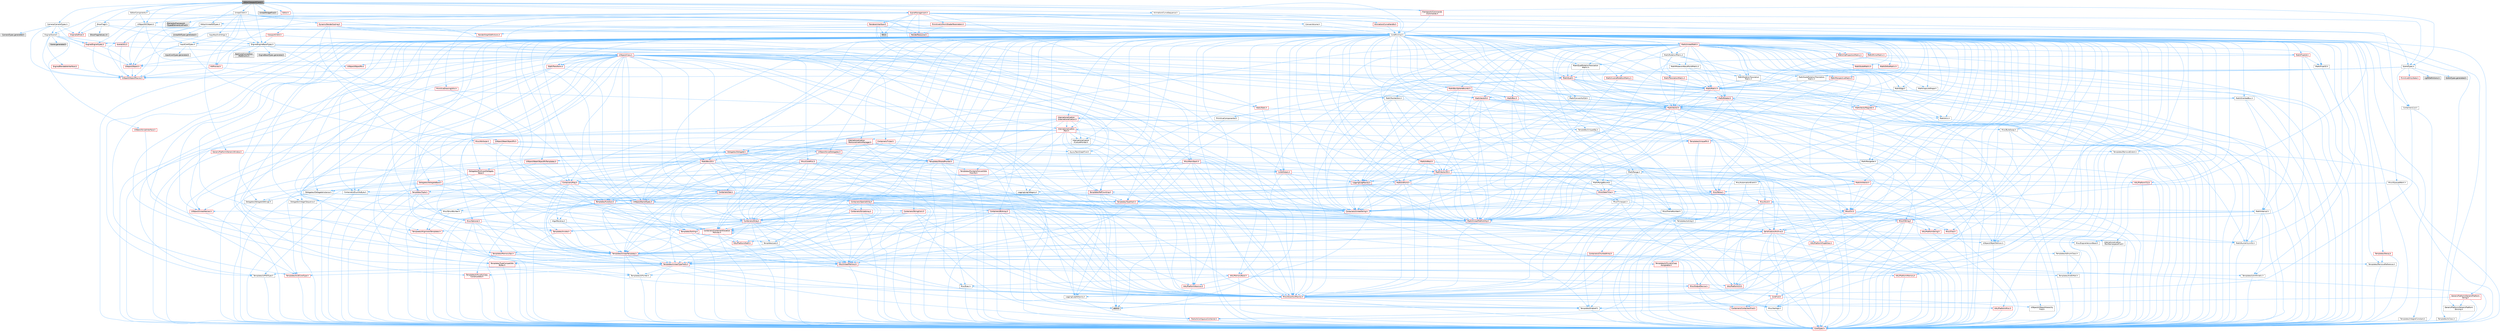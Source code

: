 digraph "EditorViewportClient.h"
{
 // INTERACTIVE_SVG=YES
 // LATEX_PDF_SIZE
  bgcolor="transparent";
  edge [fontname=Helvetica,fontsize=10,labelfontname=Helvetica,labelfontsize=10];
  node [fontname=Helvetica,fontsize=10,shape=box,height=0.2,width=0.4];
  Node1 [id="Node000001",label="EditorViewportClient.h",height=0.2,width=0.4,color="gray40", fillcolor="grey60", style="filled", fontcolor="black",tooltip=" "];
  Node1 -> Node2 [id="edge1_Node000001_Node000002",color="steelblue1",style="solid",tooltip=" "];
  Node2 [id="Node000002",label="CoreMinimal.h",height=0.2,width=0.4,color="grey40", fillcolor="white", style="filled",URL="$d7/d67/CoreMinimal_8h.html",tooltip=" "];
  Node2 -> Node3 [id="edge2_Node000002_Node000003",color="steelblue1",style="solid",tooltip=" "];
  Node3 [id="Node000003",label="CoreTypes.h",height=0.2,width=0.4,color="red", fillcolor="#FFF0F0", style="filled",URL="$dc/dec/CoreTypes_8h.html",tooltip=" "];
  Node2 -> Node17 [id="edge3_Node000002_Node000017",color="steelblue1",style="solid",tooltip=" "];
  Node17 [id="Node000017",label="CoreFwd.h",height=0.2,width=0.4,color="red", fillcolor="#FFF0F0", style="filled",URL="$d1/d1e/CoreFwd_8h.html",tooltip=" "];
  Node17 -> Node3 [id="edge4_Node000017_Node000003",color="steelblue1",style="solid",tooltip=" "];
  Node17 -> Node18 [id="edge5_Node000017_Node000018",color="steelblue1",style="solid",tooltip=" "];
  Node18 [id="Node000018",label="Containers/ContainersFwd.h",height=0.2,width=0.4,color="red", fillcolor="#FFF0F0", style="filled",URL="$d4/d0a/ContainersFwd_8h.html",tooltip=" "];
  Node18 -> Node3 [id="edge6_Node000018_Node000003",color="steelblue1",style="solid",tooltip=" "];
  Node18 -> Node19 [id="edge7_Node000018_Node000019",color="steelblue1",style="solid",tooltip=" "];
  Node19 [id="Node000019",label="Traits/IsContiguousContainer.h",height=0.2,width=0.4,color="red", fillcolor="#FFF0F0", style="filled",URL="$d5/d3c/IsContiguousContainer_8h.html",tooltip=" "];
  Node19 -> Node3 [id="edge8_Node000019_Node000003",color="steelblue1",style="solid",tooltip=" "];
  Node17 -> Node23 [id="edge9_Node000017_Node000023",color="steelblue1",style="solid",tooltip=" "];
  Node23 [id="Node000023",label="UObject/UObjectHierarchy\lFwd.h",height=0.2,width=0.4,color="grey40", fillcolor="white", style="filled",URL="$d3/d13/UObjectHierarchyFwd_8h.html",tooltip=" "];
  Node2 -> Node23 [id="edge10_Node000002_Node000023",color="steelblue1",style="solid",tooltip=" "];
  Node2 -> Node18 [id="edge11_Node000002_Node000018",color="steelblue1",style="solid",tooltip=" "];
  Node2 -> Node24 [id="edge12_Node000002_Node000024",color="steelblue1",style="solid",tooltip=" "];
  Node24 [id="Node000024",label="Misc/VarArgs.h",height=0.2,width=0.4,color="grey40", fillcolor="white", style="filled",URL="$d5/d6f/VarArgs_8h.html",tooltip=" "];
  Node24 -> Node3 [id="edge13_Node000024_Node000003",color="steelblue1",style="solid",tooltip=" "];
  Node2 -> Node25 [id="edge14_Node000002_Node000025",color="steelblue1",style="solid",tooltip=" "];
  Node25 [id="Node000025",label="Logging/LogVerbosity.h",height=0.2,width=0.4,color="grey40", fillcolor="white", style="filled",URL="$d2/d8f/LogVerbosity_8h.html",tooltip=" "];
  Node25 -> Node3 [id="edge15_Node000025_Node000003",color="steelblue1",style="solid",tooltip=" "];
  Node2 -> Node26 [id="edge16_Node000002_Node000026",color="steelblue1",style="solid",tooltip=" "];
  Node26 [id="Node000026",label="Misc/OutputDevice.h",height=0.2,width=0.4,color="red", fillcolor="#FFF0F0", style="filled",URL="$d7/d32/OutputDevice_8h.html",tooltip=" "];
  Node26 -> Node17 [id="edge17_Node000026_Node000017",color="steelblue1",style="solid",tooltip=" "];
  Node26 -> Node3 [id="edge18_Node000026_Node000003",color="steelblue1",style="solid",tooltip=" "];
  Node26 -> Node25 [id="edge19_Node000026_Node000025",color="steelblue1",style="solid",tooltip=" "];
  Node26 -> Node24 [id="edge20_Node000026_Node000024",color="steelblue1",style="solid",tooltip=" "];
  Node2 -> Node32 [id="edge21_Node000002_Node000032",color="steelblue1",style="solid",tooltip=" "];
  Node32 [id="Node000032",label="HAL/PlatformCrt.h",height=0.2,width=0.4,color="red", fillcolor="#FFF0F0", style="filled",URL="$d8/d75/PlatformCrt_8h.html",tooltip=" "];
  Node2 -> Node42 [id="edge22_Node000002_Node000042",color="steelblue1",style="solid",tooltip=" "];
  Node42 [id="Node000042",label="HAL/PlatformMisc.h",height=0.2,width=0.4,color="red", fillcolor="#FFF0F0", style="filled",URL="$d0/df5/PlatformMisc_8h.html",tooltip=" "];
  Node42 -> Node3 [id="edge23_Node000042_Node000003",color="steelblue1",style="solid",tooltip=" "];
  Node2 -> Node61 [id="edge24_Node000002_Node000061",color="steelblue1",style="solid",tooltip=" "];
  Node61 [id="Node000061",label="Misc/AssertionMacros.h",height=0.2,width=0.4,color="red", fillcolor="#FFF0F0", style="filled",URL="$d0/dfa/AssertionMacros_8h.html",tooltip=" "];
  Node61 -> Node3 [id="edge25_Node000061_Node000003",color="steelblue1",style="solid",tooltip=" "];
  Node61 -> Node42 [id="edge26_Node000061_Node000042",color="steelblue1",style="solid",tooltip=" "];
  Node61 -> Node62 [id="edge27_Node000061_Node000062",color="steelblue1",style="solid",tooltip=" "];
  Node62 [id="Node000062",label="Templates/EnableIf.h",height=0.2,width=0.4,color="grey40", fillcolor="white", style="filled",URL="$d7/d60/EnableIf_8h.html",tooltip=" "];
  Node62 -> Node3 [id="edge28_Node000062_Node000003",color="steelblue1",style="solid",tooltip=" "];
  Node61 -> Node24 [id="edge29_Node000061_Node000024",color="steelblue1",style="solid",tooltip=" "];
  Node61 -> Node69 [id="edge30_Node000061_Node000069",color="steelblue1",style="solid",tooltip=" "];
  Node69 [id="Node000069",label="atomic",height=0.2,width=0.4,color="grey60", fillcolor="#E0E0E0", style="filled",tooltip=" "];
  Node2 -> Node70 [id="edge31_Node000002_Node000070",color="steelblue1",style="solid",tooltip=" "];
  Node70 [id="Node000070",label="Templates/IsPointer.h",height=0.2,width=0.4,color="grey40", fillcolor="white", style="filled",URL="$d7/d05/IsPointer_8h.html",tooltip=" "];
  Node70 -> Node3 [id="edge32_Node000070_Node000003",color="steelblue1",style="solid",tooltip=" "];
  Node2 -> Node71 [id="edge33_Node000002_Node000071",color="steelblue1",style="solid",tooltip=" "];
  Node71 [id="Node000071",label="HAL/PlatformMemory.h",height=0.2,width=0.4,color="red", fillcolor="#FFF0F0", style="filled",URL="$de/d68/PlatformMemory_8h.html",tooltip=" "];
  Node71 -> Node3 [id="edge34_Node000071_Node000003",color="steelblue1",style="solid",tooltip=" "];
  Node2 -> Node54 [id="edge35_Node000002_Node000054",color="steelblue1",style="solid",tooltip=" "];
  Node54 [id="Node000054",label="HAL/PlatformAtomics.h",height=0.2,width=0.4,color="red", fillcolor="#FFF0F0", style="filled",URL="$d3/d36/PlatformAtomics_8h.html",tooltip=" "];
  Node54 -> Node3 [id="edge36_Node000054_Node000003",color="steelblue1",style="solid",tooltip=" "];
  Node2 -> Node76 [id="edge37_Node000002_Node000076",color="steelblue1",style="solid",tooltip=" "];
  Node76 [id="Node000076",label="Misc/Exec.h",height=0.2,width=0.4,color="grey40", fillcolor="white", style="filled",URL="$de/ddb/Exec_8h.html",tooltip=" "];
  Node76 -> Node3 [id="edge38_Node000076_Node000003",color="steelblue1",style="solid",tooltip=" "];
  Node76 -> Node61 [id="edge39_Node000076_Node000061",color="steelblue1",style="solid",tooltip=" "];
  Node2 -> Node77 [id="edge40_Node000002_Node000077",color="steelblue1",style="solid",tooltip=" "];
  Node77 [id="Node000077",label="HAL/MemoryBase.h",height=0.2,width=0.4,color="red", fillcolor="#FFF0F0", style="filled",URL="$d6/d9f/MemoryBase_8h.html",tooltip=" "];
  Node77 -> Node3 [id="edge41_Node000077_Node000003",color="steelblue1",style="solid",tooltip=" "];
  Node77 -> Node54 [id="edge42_Node000077_Node000054",color="steelblue1",style="solid",tooltip=" "];
  Node77 -> Node32 [id="edge43_Node000077_Node000032",color="steelblue1",style="solid",tooltip=" "];
  Node77 -> Node76 [id="edge44_Node000077_Node000076",color="steelblue1",style="solid",tooltip=" "];
  Node77 -> Node26 [id="edge45_Node000077_Node000026",color="steelblue1",style="solid",tooltip=" "];
  Node2 -> Node87 [id="edge46_Node000002_Node000087",color="steelblue1",style="solid",tooltip=" "];
  Node87 [id="Node000087",label="HAL/UnrealMemory.h",height=0.2,width=0.4,color="red", fillcolor="#FFF0F0", style="filled",URL="$d9/d96/UnrealMemory_8h.html",tooltip=" "];
  Node87 -> Node3 [id="edge47_Node000087_Node000003",color="steelblue1",style="solid",tooltip=" "];
  Node87 -> Node77 [id="edge48_Node000087_Node000077",color="steelblue1",style="solid",tooltip=" "];
  Node87 -> Node71 [id="edge49_Node000087_Node000071",color="steelblue1",style="solid",tooltip=" "];
  Node87 -> Node70 [id="edge50_Node000087_Node000070",color="steelblue1",style="solid",tooltip=" "];
  Node2 -> Node89 [id="edge51_Node000002_Node000089",color="steelblue1",style="solid",tooltip=" "];
  Node89 [id="Node000089",label="Templates/IsArithmetic.h",height=0.2,width=0.4,color="grey40", fillcolor="white", style="filled",URL="$d2/d5d/IsArithmetic_8h.html",tooltip=" "];
  Node89 -> Node3 [id="edge52_Node000089_Node000003",color="steelblue1",style="solid",tooltip=" "];
  Node2 -> Node83 [id="edge53_Node000002_Node000083",color="steelblue1",style="solid",tooltip=" "];
  Node83 [id="Node000083",label="Templates/AndOrNot.h",height=0.2,width=0.4,color="grey40", fillcolor="white", style="filled",URL="$db/d0a/AndOrNot_8h.html",tooltip=" "];
  Node83 -> Node3 [id="edge54_Node000083_Node000003",color="steelblue1",style="solid",tooltip=" "];
  Node2 -> Node90 [id="edge55_Node000002_Node000090",color="steelblue1",style="solid",tooltip=" "];
  Node90 [id="Node000090",label="Templates/IsPODType.h",height=0.2,width=0.4,color="grey40", fillcolor="white", style="filled",URL="$d7/db1/IsPODType_8h.html",tooltip=" "];
  Node90 -> Node3 [id="edge56_Node000090_Node000003",color="steelblue1",style="solid",tooltip=" "];
  Node2 -> Node91 [id="edge57_Node000002_Node000091",color="steelblue1",style="solid",tooltip=" "];
  Node91 [id="Node000091",label="Templates/IsUECoreType.h",height=0.2,width=0.4,color="red", fillcolor="#FFF0F0", style="filled",URL="$d1/db8/IsUECoreType_8h.html",tooltip=" "];
  Node91 -> Node3 [id="edge58_Node000091_Node000003",color="steelblue1",style="solid",tooltip=" "];
  Node2 -> Node84 [id="edge59_Node000002_Node000084",color="steelblue1",style="solid",tooltip=" "];
  Node84 [id="Node000084",label="Templates/IsTriviallyCopy\lConstructible.h",height=0.2,width=0.4,color="red", fillcolor="#FFF0F0", style="filled",URL="$d3/d78/IsTriviallyCopyConstructible_8h.html",tooltip=" "];
  Node84 -> Node3 [id="edge60_Node000084_Node000003",color="steelblue1",style="solid",tooltip=" "];
  Node2 -> Node92 [id="edge61_Node000002_Node000092",color="steelblue1",style="solid",tooltip=" "];
  Node92 [id="Node000092",label="Templates/UnrealTypeTraits.h",height=0.2,width=0.4,color="red", fillcolor="#FFF0F0", style="filled",URL="$d2/d2d/UnrealTypeTraits_8h.html",tooltip=" "];
  Node92 -> Node3 [id="edge62_Node000092_Node000003",color="steelblue1",style="solid",tooltip=" "];
  Node92 -> Node70 [id="edge63_Node000092_Node000070",color="steelblue1",style="solid",tooltip=" "];
  Node92 -> Node61 [id="edge64_Node000092_Node000061",color="steelblue1",style="solid",tooltip=" "];
  Node92 -> Node83 [id="edge65_Node000092_Node000083",color="steelblue1",style="solid",tooltip=" "];
  Node92 -> Node62 [id="edge66_Node000092_Node000062",color="steelblue1",style="solid",tooltip=" "];
  Node92 -> Node89 [id="edge67_Node000092_Node000089",color="steelblue1",style="solid",tooltip=" "];
  Node92 -> Node90 [id="edge68_Node000092_Node000090",color="steelblue1",style="solid",tooltip=" "];
  Node92 -> Node91 [id="edge69_Node000092_Node000091",color="steelblue1",style="solid",tooltip=" "];
  Node92 -> Node84 [id="edge70_Node000092_Node000084",color="steelblue1",style="solid",tooltip=" "];
  Node2 -> Node62 [id="edge71_Node000002_Node000062",color="steelblue1",style="solid",tooltip=" "];
  Node2 -> Node94 [id="edge72_Node000002_Node000094",color="steelblue1",style="solid",tooltip=" "];
  Node94 [id="Node000094",label="Templates/RemoveReference.h",height=0.2,width=0.4,color="grey40", fillcolor="white", style="filled",URL="$da/dbe/RemoveReference_8h.html",tooltip=" "];
  Node94 -> Node3 [id="edge73_Node000094_Node000003",color="steelblue1",style="solid",tooltip=" "];
  Node2 -> Node95 [id="edge74_Node000002_Node000095",color="steelblue1",style="solid",tooltip=" "];
  Node95 [id="Node000095",label="Templates/IntegralConstant.h",height=0.2,width=0.4,color="grey40", fillcolor="white", style="filled",URL="$db/d1b/IntegralConstant_8h.html",tooltip=" "];
  Node95 -> Node3 [id="edge75_Node000095_Node000003",color="steelblue1",style="solid",tooltip=" "];
  Node2 -> Node96 [id="edge76_Node000002_Node000096",color="steelblue1",style="solid",tooltip=" "];
  Node96 [id="Node000096",label="Templates/IsClass.h",height=0.2,width=0.4,color="grey40", fillcolor="white", style="filled",URL="$db/dcb/IsClass_8h.html",tooltip=" "];
  Node96 -> Node3 [id="edge77_Node000096_Node000003",color="steelblue1",style="solid",tooltip=" "];
  Node2 -> Node97 [id="edge78_Node000002_Node000097",color="steelblue1",style="solid",tooltip=" "];
  Node97 [id="Node000097",label="Templates/TypeCompatible\lBytes.h",height=0.2,width=0.4,color="red", fillcolor="#FFF0F0", style="filled",URL="$df/d0a/TypeCompatibleBytes_8h.html",tooltip=" "];
  Node97 -> Node3 [id="edge79_Node000097_Node000003",color="steelblue1",style="solid",tooltip=" "];
  Node2 -> Node19 [id="edge80_Node000002_Node000019",color="steelblue1",style="solid",tooltip=" "];
  Node2 -> Node98 [id="edge81_Node000002_Node000098",color="steelblue1",style="solid",tooltip=" "];
  Node98 [id="Node000098",label="Templates/UnrealTemplate.h",height=0.2,width=0.4,color="red", fillcolor="#FFF0F0", style="filled",URL="$d4/d24/UnrealTemplate_8h.html",tooltip=" "];
  Node98 -> Node3 [id="edge82_Node000098_Node000003",color="steelblue1",style="solid",tooltip=" "];
  Node98 -> Node70 [id="edge83_Node000098_Node000070",color="steelblue1",style="solid",tooltip=" "];
  Node98 -> Node87 [id="edge84_Node000098_Node000087",color="steelblue1",style="solid",tooltip=" "];
  Node98 -> Node92 [id="edge85_Node000098_Node000092",color="steelblue1",style="solid",tooltip=" "];
  Node98 -> Node94 [id="edge86_Node000098_Node000094",color="steelblue1",style="solid",tooltip=" "];
  Node98 -> Node97 [id="edge87_Node000098_Node000097",color="steelblue1",style="solid",tooltip=" "];
  Node98 -> Node19 [id="edge88_Node000098_Node000019",color="steelblue1",style="solid",tooltip=" "];
  Node2 -> Node47 [id="edge89_Node000002_Node000047",color="steelblue1",style="solid",tooltip=" "];
  Node47 [id="Node000047",label="Math/NumericLimits.h",height=0.2,width=0.4,color="grey40", fillcolor="white", style="filled",URL="$df/d1b/NumericLimits_8h.html",tooltip=" "];
  Node47 -> Node3 [id="edge90_Node000047_Node000003",color="steelblue1",style="solid",tooltip=" "];
  Node2 -> Node102 [id="edge91_Node000002_Node000102",color="steelblue1",style="solid",tooltip=" "];
  Node102 [id="Node000102",label="HAL/PlatformMath.h",height=0.2,width=0.4,color="red", fillcolor="#FFF0F0", style="filled",URL="$dc/d53/PlatformMath_8h.html",tooltip=" "];
  Node102 -> Node3 [id="edge92_Node000102_Node000003",color="steelblue1",style="solid",tooltip=" "];
  Node2 -> Node85 [id="edge93_Node000002_Node000085",color="steelblue1",style="solid",tooltip=" "];
  Node85 [id="Node000085",label="Templates/IsTriviallyCopy\lAssignable.h",height=0.2,width=0.4,color="red", fillcolor="#FFF0F0", style="filled",URL="$d2/df2/IsTriviallyCopyAssignable_8h.html",tooltip=" "];
  Node85 -> Node3 [id="edge94_Node000085_Node000003",color="steelblue1",style="solid",tooltip=" "];
  Node2 -> Node110 [id="edge95_Node000002_Node000110",color="steelblue1",style="solid",tooltip=" "];
  Node110 [id="Node000110",label="Templates/MemoryOps.h",height=0.2,width=0.4,color="red", fillcolor="#FFF0F0", style="filled",URL="$db/dea/MemoryOps_8h.html",tooltip=" "];
  Node110 -> Node3 [id="edge96_Node000110_Node000003",color="steelblue1",style="solid",tooltip=" "];
  Node110 -> Node87 [id="edge97_Node000110_Node000087",color="steelblue1",style="solid",tooltip=" "];
  Node110 -> Node85 [id="edge98_Node000110_Node000085",color="steelblue1",style="solid",tooltip=" "];
  Node110 -> Node84 [id="edge99_Node000110_Node000084",color="steelblue1",style="solid",tooltip=" "];
  Node110 -> Node92 [id="edge100_Node000110_Node000092",color="steelblue1",style="solid",tooltip=" "];
  Node2 -> Node111 [id="edge101_Node000002_Node000111",color="steelblue1",style="solid",tooltip=" "];
  Node111 [id="Node000111",label="Containers/ContainerAllocation\lPolicies.h",height=0.2,width=0.4,color="red", fillcolor="#FFF0F0", style="filled",URL="$d7/dff/ContainerAllocationPolicies_8h.html",tooltip=" "];
  Node111 -> Node3 [id="edge102_Node000111_Node000003",color="steelblue1",style="solid",tooltip=" "];
  Node111 -> Node111 [id="edge103_Node000111_Node000111",color="steelblue1",style="solid",tooltip=" "];
  Node111 -> Node102 [id="edge104_Node000111_Node000102",color="steelblue1",style="solid",tooltip=" "];
  Node111 -> Node87 [id="edge105_Node000111_Node000087",color="steelblue1",style="solid",tooltip=" "];
  Node111 -> Node47 [id="edge106_Node000111_Node000047",color="steelblue1",style="solid",tooltip=" "];
  Node111 -> Node61 [id="edge107_Node000111_Node000061",color="steelblue1",style="solid",tooltip=" "];
  Node111 -> Node110 [id="edge108_Node000111_Node000110",color="steelblue1",style="solid",tooltip=" "];
  Node111 -> Node97 [id="edge109_Node000111_Node000097",color="steelblue1",style="solid",tooltip=" "];
  Node2 -> Node114 [id="edge110_Node000002_Node000114",color="steelblue1",style="solid",tooltip=" "];
  Node114 [id="Node000114",label="Templates/IsEnumClass.h",height=0.2,width=0.4,color="grey40", fillcolor="white", style="filled",URL="$d7/d15/IsEnumClass_8h.html",tooltip=" "];
  Node114 -> Node3 [id="edge111_Node000114_Node000003",color="steelblue1",style="solid",tooltip=" "];
  Node114 -> Node83 [id="edge112_Node000114_Node000083",color="steelblue1",style="solid",tooltip=" "];
  Node2 -> Node115 [id="edge113_Node000002_Node000115",color="steelblue1",style="solid",tooltip=" "];
  Node115 [id="Node000115",label="HAL/PlatformProperties.h",height=0.2,width=0.4,color="red", fillcolor="#FFF0F0", style="filled",URL="$d9/db0/PlatformProperties_8h.html",tooltip=" "];
  Node115 -> Node3 [id="edge114_Node000115_Node000003",color="steelblue1",style="solid",tooltip=" "];
  Node2 -> Node118 [id="edge115_Node000002_Node000118",color="steelblue1",style="solid",tooltip=" "];
  Node118 [id="Node000118",label="Misc/EngineVersionBase.h",height=0.2,width=0.4,color="grey40", fillcolor="white", style="filled",URL="$d5/d2b/EngineVersionBase_8h.html",tooltip=" "];
  Node118 -> Node3 [id="edge116_Node000118_Node000003",color="steelblue1",style="solid",tooltip=" "];
  Node2 -> Node119 [id="edge117_Node000002_Node000119",color="steelblue1",style="solid",tooltip=" "];
  Node119 [id="Node000119",label="Internationalization\l/TextNamespaceFwd.h",height=0.2,width=0.4,color="grey40", fillcolor="white", style="filled",URL="$d8/d97/TextNamespaceFwd_8h.html",tooltip=" "];
  Node119 -> Node3 [id="edge118_Node000119_Node000003",color="steelblue1",style="solid",tooltip=" "];
  Node2 -> Node120 [id="edge119_Node000002_Node000120",color="steelblue1",style="solid",tooltip=" "];
  Node120 [id="Node000120",label="Serialization/Archive.h",height=0.2,width=0.4,color="red", fillcolor="#FFF0F0", style="filled",URL="$d7/d3b/Archive_8h.html",tooltip=" "];
  Node120 -> Node17 [id="edge120_Node000120_Node000017",color="steelblue1",style="solid",tooltip=" "];
  Node120 -> Node3 [id="edge121_Node000120_Node000003",color="steelblue1",style="solid",tooltip=" "];
  Node120 -> Node115 [id="edge122_Node000120_Node000115",color="steelblue1",style="solid",tooltip=" "];
  Node120 -> Node119 [id="edge123_Node000120_Node000119",color="steelblue1",style="solid",tooltip=" "];
  Node120 -> Node61 [id="edge124_Node000120_Node000061",color="steelblue1",style="solid",tooltip=" "];
  Node120 -> Node118 [id="edge125_Node000120_Node000118",color="steelblue1",style="solid",tooltip=" "];
  Node120 -> Node24 [id="edge126_Node000120_Node000024",color="steelblue1",style="solid",tooltip=" "];
  Node120 -> Node62 [id="edge127_Node000120_Node000062",color="steelblue1",style="solid",tooltip=" "];
  Node120 -> Node114 [id="edge128_Node000120_Node000114",color="steelblue1",style="solid",tooltip=" "];
  Node120 -> Node98 [id="edge129_Node000120_Node000098",color="steelblue1",style="solid",tooltip=" "];
  Node120 -> Node123 [id="edge130_Node000120_Node000123",color="steelblue1",style="solid",tooltip=" "];
  Node123 [id="Node000123",label="UObject/ObjectVersion.h",height=0.2,width=0.4,color="grey40", fillcolor="white", style="filled",URL="$da/d63/ObjectVersion_8h.html",tooltip=" "];
  Node123 -> Node3 [id="edge131_Node000123_Node000003",color="steelblue1",style="solid",tooltip=" "];
  Node2 -> Node124 [id="edge132_Node000002_Node000124",color="steelblue1",style="solid",tooltip=" "];
  Node124 [id="Node000124",label="Templates/Less.h",height=0.2,width=0.4,color="grey40", fillcolor="white", style="filled",URL="$de/dc8/Less_8h.html",tooltip=" "];
  Node124 -> Node3 [id="edge133_Node000124_Node000003",color="steelblue1",style="solid",tooltip=" "];
  Node124 -> Node98 [id="edge134_Node000124_Node000098",color="steelblue1",style="solid",tooltip=" "];
  Node2 -> Node125 [id="edge135_Node000002_Node000125",color="steelblue1",style="solid",tooltip=" "];
  Node125 [id="Node000125",label="Templates/Sorting.h",height=0.2,width=0.4,color="red", fillcolor="#FFF0F0", style="filled",URL="$d3/d9e/Sorting_8h.html",tooltip=" "];
  Node125 -> Node3 [id="edge136_Node000125_Node000003",color="steelblue1",style="solid",tooltip=" "];
  Node125 -> Node102 [id="edge137_Node000125_Node000102",color="steelblue1",style="solid",tooltip=" "];
  Node125 -> Node124 [id="edge138_Node000125_Node000124",color="steelblue1",style="solid",tooltip=" "];
  Node2 -> Node136 [id="edge139_Node000002_Node000136",color="steelblue1",style="solid",tooltip=" "];
  Node136 [id="Node000136",label="Misc/Char.h",height=0.2,width=0.4,color="red", fillcolor="#FFF0F0", style="filled",URL="$d0/d58/Char_8h.html",tooltip=" "];
  Node136 -> Node3 [id="edge140_Node000136_Node000003",color="steelblue1",style="solid",tooltip=" "];
  Node2 -> Node139 [id="edge141_Node000002_Node000139",color="steelblue1",style="solid",tooltip=" "];
  Node139 [id="Node000139",label="GenericPlatform/GenericPlatform\lStricmp.h",height=0.2,width=0.4,color="grey40", fillcolor="white", style="filled",URL="$d2/d86/GenericPlatformStricmp_8h.html",tooltip=" "];
  Node139 -> Node3 [id="edge142_Node000139_Node000003",color="steelblue1",style="solid",tooltip=" "];
  Node2 -> Node140 [id="edge143_Node000002_Node000140",color="steelblue1",style="solid",tooltip=" "];
  Node140 [id="Node000140",label="GenericPlatform/GenericPlatform\lString.h",height=0.2,width=0.4,color="red", fillcolor="#FFF0F0", style="filled",URL="$dd/d20/GenericPlatformString_8h.html",tooltip=" "];
  Node140 -> Node3 [id="edge144_Node000140_Node000003",color="steelblue1",style="solid",tooltip=" "];
  Node140 -> Node139 [id="edge145_Node000140_Node000139",color="steelblue1",style="solid",tooltip=" "];
  Node140 -> Node62 [id="edge146_Node000140_Node000062",color="steelblue1",style="solid",tooltip=" "];
  Node2 -> Node73 [id="edge147_Node000002_Node000073",color="steelblue1",style="solid",tooltip=" "];
  Node73 [id="Node000073",label="HAL/PlatformString.h",height=0.2,width=0.4,color="red", fillcolor="#FFF0F0", style="filled",URL="$db/db5/PlatformString_8h.html",tooltip=" "];
  Node73 -> Node3 [id="edge148_Node000073_Node000003",color="steelblue1",style="solid",tooltip=" "];
  Node2 -> Node143 [id="edge149_Node000002_Node000143",color="steelblue1",style="solid",tooltip=" "];
  Node143 [id="Node000143",label="Misc/CString.h",height=0.2,width=0.4,color="red", fillcolor="#FFF0F0", style="filled",URL="$d2/d49/CString_8h.html",tooltip=" "];
  Node143 -> Node3 [id="edge150_Node000143_Node000003",color="steelblue1",style="solid",tooltip=" "];
  Node143 -> Node32 [id="edge151_Node000143_Node000032",color="steelblue1",style="solid",tooltip=" "];
  Node143 -> Node73 [id="edge152_Node000143_Node000073",color="steelblue1",style="solid",tooltip=" "];
  Node143 -> Node61 [id="edge153_Node000143_Node000061",color="steelblue1",style="solid",tooltip=" "];
  Node143 -> Node136 [id="edge154_Node000143_Node000136",color="steelblue1",style="solid",tooltip=" "];
  Node143 -> Node24 [id="edge155_Node000143_Node000024",color="steelblue1",style="solid",tooltip=" "];
  Node2 -> Node144 [id="edge156_Node000002_Node000144",color="steelblue1",style="solid",tooltip=" "];
  Node144 [id="Node000144",label="Misc/Crc.h",height=0.2,width=0.4,color="red", fillcolor="#FFF0F0", style="filled",URL="$d4/dd2/Crc_8h.html",tooltip=" "];
  Node144 -> Node3 [id="edge157_Node000144_Node000003",color="steelblue1",style="solid",tooltip=" "];
  Node144 -> Node73 [id="edge158_Node000144_Node000073",color="steelblue1",style="solid",tooltip=" "];
  Node144 -> Node61 [id="edge159_Node000144_Node000061",color="steelblue1",style="solid",tooltip=" "];
  Node144 -> Node143 [id="edge160_Node000144_Node000143",color="steelblue1",style="solid",tooltip=" "];
  Node144 -> Node136 [id="edge161_Node000144_Node000136",color="steelblue1",style="solid",tooltip=" "];
  Node144 -> Node92 [id="edge162_Node000144_Node000092",color="steelblue1",style="solid",tooltip=" "];
  Node2 -> Node135 [id="edge163_Node000002_Node000135",color="steelblue1",style="solid",tooltip=" "];
  Node135 [id="Node000135",label="Math/UnrealMathUtility.h",height=0.2,width=0.4,color="red", fillcolor="#FFF0F0", style="filled",URL="$db/db8/UnrealMathUtility_8h.html",tooltip=" "];
  Node135 -> Node3 [id="edge164_Node000135_Node000003",color="steelblue1",style="solid",tooltip=" "];
  Node135 -> Node61 [id="edge165_Node000135_Node000061",color="steelblue1",style="solid",tooltip=" "];
  Node135 -> Node102 [id="edge166_Node000135_Node000102",color="steelblue1",style="solid",tooltip=" "];
  Node2 -> Node145 [id="edge167_Node000002_Node000145",color="steelblue1",style="solid",tooltip=" "];
  Node145 [id="Node000145",label="Containers/UnrealString.h",height=0.2,width=0.4,color="red", fillcolor="#FFF0F0", style="filled",URL="$d5/dba/UnrealString_8h.html",tooltip=" "];
  Node2 -> Node149 [id="edge168_Node000002_Node000149",color="steelblue1",style="solid",tooltip=" "];
  Node149 [id="Node000149",label="Containers/Array.h",height=0.2,width=0.4,color="red", fillcolor="#FFF0F0", style="filled",URL="$df/dd0/Array_8h.html",tooltip=" "];
  Node149 -> Node3 [id="edge169_Node000149_Node000003",color="steelblue1",style="solid",tooltip=" "];
  Node149 -> Node61 [id="edge170_Node000149_Node000061",color="steelblue1",style="solid",tooltip=" "];
  Node149 -> Node87 [id="edge171_Node000149_Node000087",color="steelblue1",style="solid",tooltip=" "];
  Node149 -> Node92 [id="edge172_Node000149_Node000092",color="steelblue1",style="solid",tooltip=" "];
  Node149 -> Node98 [id="edge173_Node000149_Node000098",color="steelblue1",style="solid",tooltip=" "];
  Node149 -> Node111 [id="edge174_Node000149_Node000111",color="steelblue1",style="solid",tooltip=" "];
  Node149 -> Node120 [id="edge175_Node000149_Node000120",color="steelblue1",style="solid",tooltip=" "];
  Node149 -> Node128 [id="edge176_Node000149_Node000128",color="steelblue1",style="solid",tooltip=" "];
  Node128 [id="Node000128",label="Templates/Invoke.h",height=0.2,width=0.4,color="red", fillcolor="#FFF0F0", style="filled",URL="$d7/deb/Invoke_8h.html",tooltip=" "];
  Node128 -> Node3 [id="edge177_Node000128_Node000003",color="steelblue1",style="solid",tooltip=" "];
  Node128 -> Node98 [id="edge178_Node000128_Node000098",color="steelblue1",style="solid",tooltip=" "];
  Node149 -> Node124 [id="edge179_Node000149_Node000124",color="steelblue1",style="solid",tooltip=" "];
  Node149 -> Node125 [id="edge180_Node000149_Node000125",color="steelblue1",style="solid",tooltip=" "];
  Node149 -> Node172 [id="edge181_Node000149_Node000172",color="steelblue1",style="solid",tooltip=" "];
  Node172 [id="Node000172",label="Templates/AlignmentTemplates.h",height=0.2,width=0.4,color="red", fillcolor="#FFF0F0", style="filled",URL="$dd/d32/AlignmentTemplates_8h.html",tooltip=" "];
  Node172 -> Node3 [id="edge182_Node000172_Node000003",color="steelblue1",style="solid",tooltip=" "];
  Node172 -> Node70 [id="edge183_Node000172_Node000070",color="steelblue1",style="solid",tooltip=" "];
  Node2 -> Node173 [id="edge184_Node000002_Node000173",color="steelblue1",style="solid",tooltip=" "];
  Node173 [id="Node000173",label="Misc/FrameNumber.h",height=0.2,width=0.4,color="grey40", fillcolor="white", style="filled",URL="$dd/dbd/FrameNumber_8h.html",tooltip=" "];
  Node173 -> Node3 [id="edge185_Node000173_Node000003",color="steelblue1",style="solid",tooltip=" "];
  Node173 -> Node47 [id="edge186_Node000173_Node000047",color="steelblue1",style="solid",tooltip=" "];
  Node173 -> Node135 [id="edge187_Node000173_Node000135",color="steelblue1",style="solid",tooltip=" "];
  Node173 -> Node62 [id="edge188_Node000173_Node000062",color="steelblue1",style="solid",tooltip=" "];
  Node173 -> Node92 [id="edge189_Node000173_Node000092",color="steelblue1",style="solid",tooltip=" "];
  Node2 -> Node174 [id="edge190_Node000002_Node000174",color="steelblue1",style="solid",tooltip=" "];
  Node174 [id="Node000174",label="Misc/Timespan.h",height=0.2,width=0.4,color="grey40", fillcolor="white", style="filled",URL="$da/dd9/Timespan_8h.html",tooltip=" "];
  Node174 -> Node3 [id="edge191_Node000174_Node000003",color="steelblue1",style="solid",tooltip=" "];
  Node174 -> Node175 [id="edge192_Node000174_Node000175",color="steelblue1",style="solid",tooltip=" "];
  Node175 [id="Node000175",label="Math/Interval.h",height=0.2,width=0.4,color="grey40", fillcolor="white", style="filled",URL="$d1/d55/Interval_8h.html",tooltip=" "];
  Node175 -> Node3 [id="edge193_Node000175_Node000003",color="steelblue1",style="solid",tooltip=" "];
  Node175 -> Node89 [id="edge194_Node000175_Node000089",color="steelblue1",style="solid",tooltip=" "];
  Node175 -> Node92 [id="edge195_Node000175_Node000092",color="steelblue1",style="solid",tooltip=" "];
  Node175 -> Node47 [id="edge196_Node000175_Node000047",color="steelblue1",style="solid",tooltip=" "];
  Node175 -> Node135 [id="edge197_Node000175_Node000135",color="steelblue1",style="solid",tooltip=" "];
  Node174 -> Node135 [id="edge198_Node000174_Node000135",color="steelblue1",style="solid",tooltip=" "];
  Node174 -> Node61 [id="edge199_Node000174_Node000061",color="steelblue1",style="solid",tooltip=" "];
  Node2 -> Node176 [id="edge200_Node000002_Node000176",color="steelblue1",style="solid",tooltip=" "];
  Node176 [id="Node000176",label="Containers/StringConv.h",height=0.2,width=0.4,color="red", fillcolor="#FFF0F0", style="filled",URL="$d3/ddf/StringConv_8h.html",tooltip=" "];
  Node176 -> Node3 [id="edge201_Node000176_Node000003",color="steelblue1",style="solid",tooltip=" "];
  Node176 -> Node61 [id="edge202_Node000176_Node000061",color="steelblue1",style="solid",tooltip=" "];
  Node176 -> Node111 [id="edge203_Node000176_Node000111",color="steelblue1",style="solid",tooltip=" "];
  Node176 -> Node149 [id="edge204_Node000176_Node000149",color="steelblue1",style="solid",tooltip=" "];
  Node176 -> Node143 [id="edge205_Node000176_Node000143",color="steelblue1",style="solid",tooltip=" "];
  Node176 -> Node177 [id="edge206_Node000176_Node000177",color="steelblue1",style="solid",tooltip=" "];
  Node177 [id="Node000177",label="Templates/IsArray.h",height=0.2,width=0.4,color="grey40", fillcolor="white", style="filled",URL="$d8/d8d/IsArray_8h.html",tooltip=" "];
  Node177 -> Node3 [id="edge207_Node000177_Node000003",color="steelblue1",style="solid",tooltip=" "];
  Node176 -> Node98 [id="edge208_Node000176_Node000098",color="steelblue1",style="solid",tooltip=" "];
  Node176 -> Node92 [id="edge209_Node000176_Node000092",color="steelblue1",style="solid",tooltip=" "];
  Node176 -> Node19 [id="edge210_Node000176_Node000019",color="steelblue1",style="solid",tooltip=" "];
  Node2 -> Node178 [id="edge211_Node000002_Node000178",color="steelblue1",style="solid",tooltip=" "];
  Node178 [id="Node000178",label="UObject/UnrealNames.h",height=0.2,width=0.4,color="red", fillcolor="#FFF0F0", style="filled",URL="$d8/db1/UnrealNames_8h.html",tooltip=" "];
  Node178 -> Node3 [id="edge212_Node000178_Node000003",color="steelblue1",style="solid",tooltip=" "];
  Node2 -> Node180 [id="edge213_Node000002_Node000180",color="steelblue1",style="solid",tooltip=" "];
  Node180 [id="Node000180",label="UObject/NameTypes.h",height=0.2,width=0.4,color="red", fillcolor="#FFF0F0", style="filled",URL="$d6/d35/NameTypes_8h.html",tooltip=" "];
  Node180 -> Node3 [id="edge214_Node000180_Node000003",color="steelblue1",style="solid",tooltip=" "];
  Node180 -> Node61 [id="edge215_Node000180_Node000061",color="steelblue1",style="solid",tooltip=" "];
  Node180 -> Node87 [id="edge216_Node000180_Node000087",color="steelblue1",style="solid",tooltip=" "];
  Node180 -> Node92 [id="edge217_Node000180_Node000092",color="steelblue1",style="solid",tooltip=" "];
  Node180 -> Node98 [id="edge218_Node000180_Node000098",color="steelblue1",style="solid",tooltip=" "];
  Node180 -> Node145 [id="edge219_Node000180_Node000145",color="steelblue1",style="solid",tooltip=" "];
  Node180 -> Node176 [id="edge220_Node000180_Node000176",color="steelblue1",style="solid",tooltip=" "];
  Node180 -> Node178 [id="edge221_Node000180_Node000178",color="steelblue1",style="solid",tooltip=" "];
  Node2 -> Node188 [id="edge222_Node000002_Node000188",color="steelblue1",style="solid",tooltip=" "];
  Node188 [id="Node000188",label="Misc/Parse.h",height=0.2,width=0.4,color="red", fillcolor="#FFF0F0", style="filled",URL="$dc/d71/Parse_8h.html",tooltip=" "];
  Node188 -> Node145 [id="edge223_Node000188_Node000145",color="steelblue1",style="solid",tooltip=" "];
  Node188 -> Node3 [id="edge224_Node000188_Node000003",color="steelblue1",style="solid",tooltip=" "];
  Node188 -> Node32 [id="edge225_Node000188_Node000032",color="steelblue1",style="solid",tooltip=" "];
  Node188 -> Node189 [id="edge226_Node000188_Node000189",color="steelblue1",style="solid",tooltip=" "];
  Node189 [id="Node000189",label="Templates/Function.h",height=0.2,width=0.4,color="red", fillcolor="#FFF0F0", style="filled",URL="$df/df5/Function_8h.html",tooltip=" "];
  Node189 -> Node3 [id="edge227_Node000189_Node000003",color="steelblue1",style="solid",tooltip=" "];
  Node189 -> Node61 [id="edge228_Node000189_Node000061",color="steelblue1",style="solid",tooltip=" "];
  Node189 -> Node87 [id="edge229_Node000189_Node000087",color="steelblue1",style="solid",tooltip=" "];
  Node189 -> Node92 [id="edge230_Node000189_Node000092",color="steelblue1",style="solid",tooltip=" "];
  Node189 -> Node128 [id="edge231_Node000189_Node000128",color="steelblue1",style="solid",tooltip=" "];
  Node189 -> Node98 [id="edge232_Node000189_Node000098",color="steelblue1",style="solid",tooltip=" "];
  Node189 -> Node135 [id="edge233_Node000189_Node000135",color="steelblue1",style="solid",tooltip=" "];
  Node2 -> Node172 [id="edge234_Node000002_Node000172",color="steelblue1",style="solid",tooltip=" "];
  Node2 -> Node191 [id="edge235_Node000002_Node000191",color="steelblue1",style="solid",tooltip=" "];
  Node191 [id="Node000191",label="Misc/StructBuilder.h",height=0.2,width=0.4,color="grey40", fillcolor="white", style="filled",URL="$d9/db3/StructBuilder_8h.html",tooltip=" "];
  Node191 -> Node3 [id="edge236_Node000191_Node000003",color="steelblue1",style="solid",tooltip=" "];
  Node191 -> Node135 [id="edge237_Node000191_Node000135",color="steelblue1",style="solid",tooltip=" "];
  Node191 -> Node172 [id="edge238_Node000191_Node000172",color="steelblue1",style="solid",tooltip=" "];
  Node2 -> Node104 [id="edge239_Node000002_Node000104",color="steelblue1",style="solid",tooltip=" "];
  Node104 [id="Node000104",label="Templates/Decay.h",height=0.2,width=0.4,color="red", fillcolor="#FFF0F0", style="filled",URL="$dd/d0f/Decay_8h.html",tooltip=" "];
  Node104 -> Node3 [id="edge240_Node000104_Node000003",color="steelblue1",style="solid",tooltip=" "];
  Node104 -> Node94 [id="edge241_Node000104_Node000094",color="steelblue1",style="solid",tooltip=" "];
  Node2 -> Node192 [id="edge242_Node000002_Node000192",color="steelblue1",style="solid",tooltip=" "];
  Node192 [id="Node000192",label="Templates/PointerIsConvertible\lFromTo.h",height=0.2,width=0.4,color="red", fillcolor="#FFF0F0", style="filled",URL="$d6/d65/PointerIsConvertibleFromTo_8h.html",tooltip=" "];
  Node192 -> Node3 [id="edge243_Node000192_Node000003",color="steelblue1",style="solid",tooltip=" "];
  Node2 -> Node128 [id="edge244_Node000002_Node000128",color="steelblue1",style="solid",tooltip=" "];
  Node2 -> Node189 [id="edge245_Node000002_Node000189",color="steelblue1",style="solid",tooltip=" "];
  Node2 -> Node161 [id="edge246_Node000002_Node000161",color="steelblue1",style="solid",tooltip=" "];
  Node161 [id="Node000161",label="Templates/TypeHash.h",height=0.2,width=0.4,color="red", fillcolor="#FFF0F0", style="filled",URL="$d1/d62/TypeHash_8h.html",tooltip=" "];
  Node161 -> Node3 [id="edge247_Node000161_Node000003",color="steelblue1",style="solid",tooltip=" "];
  Node161 -> Node144 [id="edge248_Node000161_Node000144",color="steelblue1",style="solid",tooltip=" "];
  Node2 -> Node193 [id="edge249_Node000002_Node000193",color="steelblue1",style="solid",tooltip=" "];
  Node193 [id="Node000193",label="Containers/ScriptArray.h",height=0.2,width=0.4,color="red", fillcolor="#FFF0F0", style="filled",URL="$dc/daf/ScriptArray_8h.html",tooltip=" "];
  Node193 -> Node3 [id="edge250_Node000193_Node000003",color="steelblue1",style="solid",tooltip=" "];
  Node193 -> Node61 [id="edge251_Node000193_Node000061",color="steelblue1",style="solid",tooltip=" "];
  Node193 -> Node87 [id="edge252_Node000193_Node000087",color="steelblue1",style="solid",tooltip=" "];
  Node193 -> Node111 [id="edge253_Node000193_Node000111",color="steelblue1",style="solid",tooltip=" "];
  Node193 -> Node149 [id="edge254_Node000193_Node000149",color="steelblue1",style="solid",tooltip=" "];
  Node2 -> Node194 [id="edge255_Node000002_Node000194",color="steelblue1",style="solid",tooltip=" "];
  Node194 [id="Node000194",label="Containers/BitArray.h",height=0.2,width=0.4,color="red", fillcolor="#FFF0F0", style="filled",URL="$d1/de4/BitArray_8h.html",tooltip=" "];
  Node194 -> Node111 [id="edge256_Node000194_Node000111",color="steelblue1",style="solid",tooltip=" "];
  Node194 -> Node3 [id="edge257_Node000194_Node000003",color="steelblue1",style="solid",tooltip=" "];
  Node194 -> Node54 [id="edge258_Node000194_Node000054",color="steelblue1",style="solid",tooltip=" "];
  Node194 -> Node87 [id="edge259_Node000194_Node000087",color="steelblue1",style="solid",tooltip=" "];
  Node194 -> Node135 [id="edge260_Node000194_Node000135",color="steelblue1",style="solid",tooltip=" "];
  Node194 -> Node61 [id="edge261_Node000194_Node000061",color="steelblue1",style="solid",tooltip=" "];
  Node194 -> Node120 [id="edge262_Node000194_Node000120",color="steelblue1",style="solid",tooltip=" "];
  Node194 -> Node62 [id="edge263_Node000194_Node000062",color="steelblue1",style="solid",tooltip=" "];
  Node194 -> Node128 [id="edge264_Node000194_Node000128",color="steelblue1",style="solid",tooltip=" "];
  Node194 -> Node98 [id="edge265_Node000194_Node000098",color="steelblue1",style="solid",tooltip=" "];
  Node194 -> Node92 [id="edge266_Node000194_Node000092",color="steelblue1",style="solid",tooltip=" "];
  Node2 -> Node195 [id="edge267_Node000002_Node000195",color="steelblue1",style="solid",tooltip=" "];
  Node195 [id="Node000195",label="Containers/SparseArray.h",height=0.2,width=0.4,color="red", fillcolor="#FFF0F0", style="filled",URL="$d5/dbf/SparseArray_8h.html",tooltip=" "];
  Node195 -> Node3 [id="edge268_Node000195_Node000003",color="steelblue1",style="solid",tooltip=" "];
  Node195 -> Node61 [id="edge269_Node000195_Node000061",color="steelblue1",style="solid",tooltip=" "];
  Node195 -> Node87 [id="edge270_Node000195_Node000087",color="steelblue1",style="solid",tooltip=" "];
  Node195 -> Node92 [id="edge271_Node000195_Node000092",color="steelblue1",style="solid",tooltip=" "];
  Node195 -> Node98 [id="edge272_Node000195_Node000098",color="steelblue1",style="solid",tooltip=" "];
  Node195 -> Node111 [id="edge273_Node000195_Node000111",color="steelblue1",style="solid",tooltip=" "];
  Node195 -> Node124 [id="edge274_Node000195_Node000124",color="steelblue1",style="solid",tooltip=" "];
  Node195 -> Node149 [id="edge275_Node000195_Node000149",color="steelblue1",style="solid",tooltip=" "];
  Node195 -> Node135 [id="edge276_Node000195_Node000135",color="steelblue1",style="solid",tooltip=" "];
  Node195 -> Node193 [id="edge277_Node000195_Node000193",color="steelblue1",style="solid",tooltip=" "];
  Node195 -> Node194 [id="edge278_Node000195_Node000194",color="steelblue1",style="solid",tooltip=" "];
  Node195 -> Node145 [id="edge279_Node000195_Node000145",color="steelblue1",style="solid",tooltip=" "];
  Node2 -> Node211 [id="edge280_Node000002_Node000211",color="steelblue1",style="solid",tooltip=" "];
  Node211 [id="Node000211",label="Containers/Set.h",height=0.2,width=0.4,color="red", fillcolor="#FFF0F0", style="filled",URL="$d4/d45/Set_8h.html",tooltip=" "];
  Node211 -> Node111 [id="edge281_Node000211_Node000111",color="steelblue1",style="solid",tooltip=" "];
  Node211 -> Node195 [id="edge282_Node000211_Node000195",color="steelblue1",style="solid",tooltip=" "];
  Node211 -> Node18 [id="edge283_Node000211_Node000018",color="steelblue1",style="solid",tooltip=" "];
  Node211 -> Node135 [id="edge284_Node000211_Node000135",color="steelblue1",style="solid",tooltip=" "];
  Node211 -> Node61 [id="edge285_Node000211_Node000061",color="steelblue1",style="solid",tooltip=" "];
  Node211 -> Node191 [id="edge286_Node000211_Node000191",color="steelblue1",style="solid",tooltip=" "];
  Node211 -> Node189 [id="edge287_Node000211_Node000189",color="steelblue1",style="solid",tooltip=" "];
  Node211 -> Node125 [id="edge288_Node000211_Node000125",color="steelblue1",style="solid",tooltip=" "];
  Node211 -> Node161 [id="edge289_Node000211_Node000161",color="steelblue1",style="solid",tooltip=" "];
  Node211 -> Node98 [id="edge290_Node000211_Node000098",color="steelblue1",style="solid",tooltip=" "];
  Node2 -> Node214 [id="edge291_Node000002_Node000214",color="steelblue1",style="solid",tooltip=" "];
  Node214 [id="Node000214",label="Algo/Reverse.h",height=0.2,width=0.4,color="grey40", fillcolor="white", style="filled",URL="$d5/d93/Reverse_8h.html",tooltip=" "];
  Node214 -> Node3 [id="edge292_Node000214_Node000003",color="steelblue1",style="solid",tooltip=" "];
  Node214 -> Node98 [id="edge293_Node000214_Node000098",color="steelblue1",style="solid",tooltip=" "];
  Node2 -> Node215 [id="edge294_Node000002_Node000215",color="steelblue1",style="solid",tooltip=" "];
  Node215 [id="Node000215",label="Containers/Map.h",height=0.2,width=0.4,color="red", fillcolor="#FFF0F0", style="filled",URL="$df/d79/Map_8h.html",tooltip=" "];
  Node215 -> Node3 [id="edge295_Node000215_Node000003",color="steelblue1",style="solid",tooltip=" "];
  Node215 -> Node214 [id="edge296_Node000215_Node000214",color="steelblue1",style="solid",tooltip=" "];
  Node215 -> Node211 [id="edge297_Node000215_Node000211",color="steelblue1",style="solid",tooltip=" "];
  Node215 -> Node145 [id="edge298_Node000215_Node000145",color="steelblue1",style="solid",tooltip=" "];
  Node215 -> Node61 [id="edge299_Node000215_Node000061",color="steelblue1",style="solid",tooltip=" "];
  Node215 -> Node191 [id="edge300_Node000215_Node000191",color="steelblue1",style="solid",tooltip=" "];
  Node215 -> Node189 [id="edge301_Node000215_Node000189",color="steelblue1",style="solid",tooltip=" "];
  Node215 -> Node125 [id="edge302_Node000215_Node000125",color="steelblue1",style="solid",tooltip=" "];
  Node215 -> Node216 [id="edge303_Node000215_Node000216",color="steelblue1",style="solid",tooltip=" "];
  Node216 [id="Node000216",label="Templates/Tuple.h",height=0.2,width=0.4,color="red", fillcolor="#FFF0F0", style="filled",URL="$d2/d4f/Tuple_8h.html",tooltip=" "];
  Node216 -> Node3 [id="edge304_Node000216_Node000003",color="steelblue1",style="solid",tooltip=" "];
  Node216 -> Node98 [id="edge305_Node000216_Node000098",color="steelblue1",style="solid",tooltip=" "];
  Node216 -> Node217 [id="edge306_Node000216_Node000217",color="steelblue1",style="solid",tooltip=" "];
  Node217 [id="Node000217",label="Delegates/IntegerSequence.h",height=0.2,width=0.4,color="grey40", fillcolor="white", style="filled",URL="$d2/dcc/IntegerSequence_8h.html",tooltip=" "];
  Node217 -> Node3 [id="edge307_Node000217_Node000003",color="steelblue1",style="solid",tooltip=" "];
  Node216 -> Node128 [id="edge308_Node000216_Node000128",color="steelblue1",style="solid",tooltip=" "];
  Node216 -> Node161 [id="edge309_Node000216_Node000161",color="steelblue1",style="solid",tooltip=" "];
  Node215 -> Node98 [id="edge310_Node000215_Node000098",color="steelblue1",style="solid",tooltip=" "];
  Node215 -> Node92 [id="edge311_Node000215_Node000092",color="steelblue1",style="solid",tooltip=" "];
  Node2 -> Node219 [id="edge312_Node000002_Node000219",color="steelblue1",style="solid",tooltip=" "];
  Node219 [id="Node000219",label="Math/IntPoint.h",height=0.2,width=0.4,color="red", fillcolor="#FFF0F0", style="filled",URL="$d3/df7/IntPoint_8h.html",tooltip=" "];
  Node219 -> Node3 [id="edge313_Node000219_Node000003",color="steelblue1",style="solid",tooltip=" "];
  Node219 -> Node61 [id="edge314_Node000219_Node000061",color="steelblue1",style="solid",tooltip=" "];
  Node219 -> Node188 [id="edge315_Node000219_Node000188",color="steelblue1",style="solid",tooltip=" "];
  Node219 -> Node135 [id="edge316_Node000219_Node000135",color="steelblue1",style="solid",tooltip=" "];
  Node219 -> Node145 [id="edge317_Node000219_Node000145",color="steelblue1",style="solid",tooltip=" "];
  Node219 -> Node161 [id="edge318_Node000219_Node000161",color="steelblue1",style="solid",tooltip=" "];
  Node2 -> Node221 [id="edge319_Node000002_Node000221",color="steelblue1",style="solid",tooltip=" "];
  Node221 [id="Node000221",label="Math/IntVector.h",height=0.2,width=0.4,color="red", fillcolor="#FFF0F0", style="filled",URL="$d7/d44/IntVector_8h.html",tooltip=" "];
  Node221 -> Node3 [id="edge320_Node000221_Node000003",color="steelblue1",style="solid",tooltip=" "];
  Node221 -> Node144 [id="edge321_Node000221_Node000144",color="steelblue1",style="solid",tooltip=" "];
  Node221 -> Node188 [id="edge322_Node000221_Node000188",color="steelblue1",style="solid",tooltip=" "];
  Node221 -> Node135 [id="edge323_Node000221_Node000135",color="steelblue1",style="solid",tooltip=" "];
  Node221 -> Node145 [id="edge324_Node000221_Node000145",color="steelblue1",style="solid",tooltip=" "];
  Node2 -> Node222 [id="edge325_Node000002_Node000222",color="steelblue1",style="solid",tooltip=" "];
  Node222 [id="Node000222",label="Logging/LogCategory.h",height=0.2,width=0.4,color="grey40", fillcolor="white", style="filled",URL="$d9/d36/LogCategory_8h.html",tooltip=" "];
  Node222 -> Node3 [id="edge326_Node000222_Node000003",color="steelblue1",style="solid",tooltip=" "];
  Node222 -> Node25 [id="edge327_Node000222_Node000025",color="steelblue1",style="solid",tooltip=" "];
  Node222 -> Node180 [id="edge328_Node000222_Node000180",color="steelblue1",style="solid",tooltip=" "];
  Node2 -> Node223 [id="edge329_Node000002_Node000223",color="steelblue1",style="solid",tooltip=" "];
  Node223 [id="Node000223",label="Logging/LogMacros.h",height=0.2,width=0.4,color="red", fillcolor="#FFF0F0", style="filled",URL="$d0/d16/LogMacros_8h.html",tooltip=" "];
  Node223 -> Node145 [id="edge330_Node000223_Node000145",color="steelblue1",style="solid",tooltip=" "];
  Node223 -> Node3 [id="edge331_Node000223_Node000003",color="steelblue1",style="solid",tooltip=" "];
  Node223 -> Node222 [id="edge332_Node000223_Node000222",color="steelblue1",style="solid",tooltip=" "];
  Node223 -> Node25 [id="edge333_Node000223_Node000025",color="steelblue1",style="solid",tooltip=" "];
  Node223 -> Node61 [id="edge334_Node000223_Node000061",color="steelblue1",style="solid",tooltip=" "];
  Node223 -> Node24 [id="edge335_Node000223_Node000024",color="steelblue1",style="solid",tooltip=" "];
  Node223 -> Node62 [id="edge336_Node000223_Node000062",color="steelblue1",style="solid",tooltip=" "];
  Node2 -> Node226 [id="edge337_Node000002_Node000226",color="steelblue1",style="solid",tooltip=" "];
  Node226 [id="Node000226",label="Math/Vector2D.h",height=0.2,width=0.4,color="red", fillcolor="#FFF0F0", style="filled",URL="$d3/db0/Vector2D_8h.html",tooltip=" "];
  Node226 -> Node3 [id="edge338_Node000226_Node000003",color="steelblue1",style="solid",tooltip=" "];
  Node226 -> Node61 [id="edge339_Node000226_Node000061",color="steelblue1",style="solid",tooltip=" "];
  Node226 -> Node144 [id="edge340_Node000226_Node000144",color="steelblue1",style="solid",tooltip=" "];
  Node226 -> Node135 [id="edge341_Node000226_Node000135",color="steelblue1",style="solid",tooltip=" "];
  Node226 -> Node145 [id="edge342_Node000226_Node000145",color="steelblue1",style="solid",tooltip=" "];
  Node226 -> Node188 [id="edge343_Node000226_Node000188",color="steelblue1",style="solid",tooltip=" "];
  Node226 -> Node219 [id="edge344_Node000226_Node000219",color="steelblue1",style="solid",tooltip=" "];
  Node226 -> Node223 [id="edge345_Node000226_Node000223",color="steelblue1",style="solid",tooltip=" "];
  Node2 -> Node230 [id="edge346_Node000002_Node000230",color="steelblue1",style="solid",tooltip=" "];
  Node230 [id="Node000230",label="Math/IntRect.h",height=0.2,width=0.4,color="red", fillcolor="#FFF0F0", style="filled",URL="$d7/d53/IntRect_8h.html",tooltip=" "];
  Node230 -> Node3 [id="edge347_Node000230_Node000003",color="steelblue1",style="solid",tooltip=" "];
  Node230 -> Node135 [id="edge348_Node000230_Node000135",color="steelblue1",style="solid",tooltip=" "];
  Node230 -> Node145 [id="edge349_Node000230_Node000145",color="steelblue1",style="solid",tooltip=" "];
  Node230 -> Node219 [id="edge350_Node000230_Node000219",color="steelblue1",style="solid",tooltip=" "];
  Node230 -> Node226 [id="edge351_Node000230_Node000226",color="steelblue1",style="solid",tooltip=" "];
  Node2 -> Node231 [id="edge352_Node000002_Node000231",color="steelblue1",style="solid",tooltip=" "];
  Node231 [id="Node000231",label="Misc/ByteSwap.h",height=0.2,width=0.4,color="grey40", fillcolor="white", style="filled",URL="$dc/dd7/ByteSwap_8h.html",tooltip=" "];
  Node231 -> Node3 [id="edge353_Node000231_Node000003",color="steelblue1",style="solid",tooltip=" "];
  Node231 -> Node32 [id="edge354_Node000231_Node000032",color="steelblue1",style="solid",tooltip=" "];
  Node2 -> Node160 [id="edge355_Node000002_Node000160",color="steelblue1",style="solid",tooltip=" "];
  Node160 [id="Node000160",label="Containers/EnumAsByte.h",height=0.2,width=0.4,color="grey40", fillcolor="white", style="filled",URL="$d6/d9a/EnumAsByte_8h.html",tooltip=" "];
  Node160 -> Node3 [id="edge356_Node000160_Node000003",color="steelblue1",style="solid",tooltip=" "];
  Node160 -> Node90 [id="edge357_Node000160_Node000090",color="steelblue1",style="solid",tooltip=" "];
  Node160 -> Node161 [id="edge358_Node000160_Node000161",color="steelblue1",style="solid",tooltip=" "];
  Node2 -> Node232 [id="edge359_Node000002_Node000232",color="steelblue1",style="solid",tooltip=" "];
  Node232 [id="Node000232",label="HAL/PlatformTLS.h",height=0.2,width=0.4,color="red", fillcolor="#FFF0F0", style="filled",URL="$d0/def/PlatformTLS_8h.html",tooltip=" "];
  Node232 -> Node3 [id="edge360_Node000232_Node000003",color="steelblue1",style="solid",tooltip=" "];
  Node2 -> Node235 [id="edge361_Node000002_Node000235",color="steelblue1",style="solid",tooltip=" "];
  Node235 [id="Node000235",label="CoreGlobals.h",height=0.2,width=0.4,color="red", fillcolor="#FFF0F0", style="filled",URL="$d5/d8c/CoreGlobals_8h.html",tooltip=" "];
  Node235 -> Node145 [id="edge362_Node000235_Node000145",color="steelblue1",style="solid",tooltip=" "];
  Node235 -> Node3 [id="edge363_Node000235_Node000003",color="steelblue1",style="solid",tooltip=" "];
  Node235 -> Node232 [id="edge364_Node000235_Node000232",color="steelblue1",style="solid",tooltip=" "];
  Node235 -> Node223 [id="edge365_Node000235_Node000223",color="steelblue1",style="solid",tooltip=" "];
  Node235 -> Node26 [id="edge366_Node000235_Node000026",color="steelblue1",style="solid",tooltip=" "];
  Node235 -> Node180 [id="edge367_Node000235_Node000180",color="steelblue1",style="solid",tooltip=" "];
  Node235 -> Node69 [id="edge368_Node000235_Node000069",color="steelblue1",style="solid",tooltip=" "];
  Node2 -> Node236 [id="edge369_Node000002_Node000236",color="steelblue1",style="solid",tooltip=" "];
  Node236 [id="Node000236",label="Templates/SharedPointer.h",height=0.2,width=0.4,color="red", fillcolor="#FFF0F0", style="filled",URL="$d2/d17/SharedPointer_8h.html",tooltip=" "];
  Node236 -> Node3 [id="edge370_Node000236_Node000003",color="steelblue1",style="solid",tooltip=" "];
  Node236 -> Node192 [id="edge371_Node000236_Node000192",color="steelblue1",style="solid",tooltip=" "];
  Node236 -> Node61 [id="edge372_Node000236_Node000061",color="steelblue1",style="solid",tooltip=" "];
  Node236 -> Node87 [id="edge373_Node000236_Node000087",color="steelblue1",style="solid",tooltip=" "];
  Node236 -> Node149 [id="edge374_Node000236_Node000149",color="steelblue1",style="solid",tooltip=" "];
  Node236 -> Node215 [id="edge375_Node000236_Node000215",color="steelblue1",style="solid",tooltip=" "];
  Node236 -> Node235 [id="edge376_Node000236_Node000235",color="steelblue1",style="solid",tooltip=" "];
  Node2 -> Node241 [id="edge377_Node000002_Node000241",color="steelblue1",style="solid",tooltip=" "];
  Node241 [id="Node000241",label="Internationalization\l/CulturePointer.h",height=0.2,width=0.4,color="grey40", fillcolor="white", style="filled",URL="$d6/dbe/CulturePointer_8h.html",tooltip=" "];
  Node241 -> Node3 [id="edge378_Node000241_Node000003",color="steelblue1",style="solid",tooltip=" "];
  Node241 -> Node236 [id="edge379_Node000241_Node000236",color="steelblue1",style="solid",tooltip=" "];
  Node2 -> Node242 [id="edge380_Node000002_Node000242",color="steelblue1",style="solid",tooltip=" "];
  Node242 [id="Node000242",label="UObject/WeakObjectPtrTemplates.h",height=0.2,width=0.4,color="red", fillcolor="#FFF0F0", style="filled",URL="$d8/d3b/WeakObjectPtrTemplates_8h.html",tooltip=" "];
  Node242 -> Node3 [id="edge381_Node000242_Node000003",color="steelblue1",style="solid",tooltip=" "];
  Node242 -> Node215 [id="edge382_Node000242_Node000215",color="steelblue1",style="solid",tooltip=" "];
  Node2 -> Node245 [id="edge383_Node000002_Node000245",color="steelblue1",style="solid",tooltip=" "];
  Node245 [id="Node000245",label="Delegates/DelegateSettings.h",height=0.2,width=0.4,color="grey40", fillcolor="white", style="filled",URL="$d0/d97/DelegateSettings_8h.html",tooltip=" "];
  Node245 -> Node3 [id="edge384_Node000245_Node000003",color="steelblue1",style="solid",tooltip=" "];
  Node2 -> Node246 [id="edge385_Node000002_Node000246",color="steelblue1",style="solid",tooltip=" "];
  Node246 [id="Node000246",label="Delegates/IDelegateInstance.h",height=0.2,width=0.4,color="grey40", fillcolor="white", style="filled",URL="$d2/d10/IDelegateInstance_8h.html",tooltip=" "];
  Node246 -> Node3 [id="edge386_Node000246_Node000003",color="steelblue1",style="solid",tooltip=" "];
  Node246 -> Node161 [id="edge387_Node000246_Node000161",color="steelblue1",style="solid",tooltip=" "];
  Node246 -> Node180 [id="edge388_Node000246_Node000180",color="steelblue1",style="solid",tooltip=" "];
  Node246 -> Node245 [id="edge389_Node000246_Node000245",color="steelblue1",style="solid",tooltip=" "];
  Node2 -> Node247 [id="edge390_Node000002_Node000247",color="steelblue1",style="solid",tooltip=" "];
  Node247 [id="Node000247",label="Delegates/DelegateBase.h",height=0.2,width=0.4,color="red", fillcolor="#FFF0F0", style="filled",URL="$da/d67/DelegateBase_8h.html",tooltip=" "];
  Node247 -> Node3 [id="edge391_Node000247_Node000003",color="steelblue1",style="solid",tooltip=" "];
  Node247 -> Node111 [id="edge392_Node000247_Node000111",color="steelblue1",style="solid",tooltip=" "];
  Node247 -> Node135 [id="edge393_Node000247_Node000135",color="steelblue1",style="solid",tooltip=" "];
  Node247 -> Node180 [id="edge394_Node000247_Node000180",color="steelblue1",style="solid",tooltip=" "];
  Node247 -> Node245 [id="edge395_Node000247_Node000245",color="steelblue1",style="solid",tooltip=" "];
  Node247 -> Node246 [id="edge396_Node000247_Node000246",color="steelblue1",style="solid",tooltip=" "];
  Node2 -> Node255 [id="edge397_Node000002_Node000255",color="steelblue1",style="solid",tooltip=" "];
  Node255 [id="Node000255",label="Delegates/MulticastDelegate\lBase.h",height=0.2,width=0.4,color="red", fillcolor="#FFF0F0", style="filled",URL="$db/d16/MulticastDelegateBase_8h.html",tooltip=" "];
  Node255 -> Node3 [id="edge398_Node000255_Node000003",color="steelblue1",style="solid",tooltip=" "];
  Node255 -> Node111 [id="edge399_Node000255_Node000111",color="steelblue1",style="solid",tooltip=" "];
  Node255 -> Node149 [id="edge400_Node000255_Node000149",color="steelblue1",style="solid",tooltip=" "];
  Node255 -> Node135 [id="edge401_Node000255_Node000135",color="steelblue1",style="solid",tooltip=" "];
  Node255 -> Node246 [id="edge402_Node000255_Node000246",color="steelblue1",style="solid",tooltip=" "];
  Node255 -> Node247 [id="edge403_Node000255_Node000247",color="steelblue1",style="solid",tooltip=" "];
  Node2 -> Node217 [id="edge404_Node000002_Node000217",color="steelblue1",style="solid",tooltip=" "];
  Node2 -> Node216 [id="edge405_Node000002_Node000216",color="steelblue1",style="solid",tooltip=" "];
  Node2 -> Node256 [id="edge406_Node000002_Node000256",color="steelblue1",style="solid",tooltip=" "];
  Node256 [id="Node000256",label="UObject/ScriptDelegates.h",height=0.2,width=0.4,color="red", fillcolor="#FFF0F0", style="filled",URL="$de/d81/ScriptDelegates_8h.html",tooltip=" "];
  Node256 -> Node149 [id="edge407_Node000256_Node000149",color="steelblue1",style="solid",tooltip=" "];
  Node256 -> Node111 [id="edge408_Node000256_Node000111",color="steelblue1",style="solid",tooltip=" "];
  Node256 -> Node145 [id="edge409_Node000256_Node000145",color="steelblue1",style="solid",tooltip=" "];
  Node256 -> Node61 [id="edge410_Node000256_Node000061",color="steelblue1",style="solid",tooltip=" "];
  Node256 -> Node236 [id="edge411_Node000256_Node000236",color="steelblue1",style="solid",tooltip=" "];
  Node256 -> Node161 [id="edge412_Node000256_Node000161",color="steelblue1",style="solid",tooltip=" "];
  Node256 -> Node92 [id="edge413_Node000256_Node000092",color="steelblue1",style="solid",tooltip=" "];
  Node256 -> Node180 [id="edge414_Node000256_Node000180",color="steelblue1",style="solid",tooltip=" "];
  Node2 -> Node258 [id="edge415_Node000002_Node000258",color="steelblue1",style="solid",tooltip=" "];
  Node258 [id="Node000258",label="Delegates/Delegate.h",height=0.2,width=0.4,color="red", fillcolor="#FFF0F0", style="filled",URL="$d4/d80/Delegate_8h.html",tooltip=" "];
  Node258 -> Node3 [id="edge416_Node000258_Node000003",color="steelblue1",style="solid",tooltip=" "];
  Node258 -> Node61 [id="edge417_Node000258_Node000061",color="steelblue1",style="solid",tooltip=" "];
  Node258 -> Node180 [id="edge418_Node000258_Node000180",color="steelblue1",style="solid",tooltip=" "];
  Node258 -> Node236 [id="edge419_Node000258_Node000236",color="steelblue1",style="solid",tooltip=" "];
  Node258 -> Node242 [id="edge420_Node000258_Node000242",color="steelblue1",style="solid",tooltip=" "];
  Node258 -> Node255 [id="edge421_Node000258_Node000255",color="steelblue1",style="solid",tooltip=" "];
  Node258 -> Node217 [id="edge422_Node000258_Node000217",color="steelblue1",style="solid",tooltip=" "];
  Node2 -> Node263 [id="edge423_Node000002_Node000263",color="steelblue1",style="solid",tooltip=" "];
  Node263 [id="Node000263",label="Internationalization\l/TextLocalizationManager.h",height=0.2,width=0.4,color="red", fillcolor="#FFF0F0", style="filled",URL="$d5/d2e/TextLocalizationManager_8h.html",tooltip=" "];
  Node263 -> Node264 [id="edge424_Node000263_Node000264",color="steelblue1",style="solid",tooltip=" "];
  Node264 [id="Node000264",label="Async/TaskGraphFwd.h",height=0.2,width=0.4,color="grey40", fillcolor="white", style="filled",URL="$d8/d71/TaskGraphFwd_8h.html",tooltip=" "];
  Node264 -> Node265 [id="edge425_Node000264_Node000265",color="steelblue1",style="solid",tooltip=" "];
  Node265 [id="Node000265",label="Templates/RefCounting.h",height=0.2,width=0.4,color="red", fillcolor="#FFF0F0", style="filled",URL="$d4/d7e/RefCounting_8h.html",tooltip=" "];
  Node265 -> Node3 [id="edge426_Node000265_Node000003",color="steelblue1",style="solid",tooltip=" "];
  Node265 -> Node54 [id="edge427_Node000265_Node000054",color="steelblue1",style="solid",tooltip=" "];
  Node265 -> Node61 [id="edge428_Node000265_Node000061",color="steelblue1",style="solid",tooltip=" "];
  Node265 -> Node120 [id="edge429_Node000265_Node000120",color="steelblue1",style="solid",tooltip=" "];
  Node265 -> Node161 [id="edge430_Node000265_Node000161",color="steelblue1",style="solid",tooltip=" "];
  Node265 -> Node98 [id="edge431_Node000265_Node000098",color="steelblue1",style="solid",tooltip=" "];
  Node265 -> Node69 [id="edge432_Node000265_Node000069",color="steelblue1",style="solid",tooltip=" "];
  Node263 -> Node149 [id="edge433_Node000263_Node000149",color="steelblue1",style="solid",tooltip=" "];
  Node263 -> Node111 [id="edge434_Node000263_Node000111",color="steelblue1",style="solid",tooltip=" "];
  Node263 -> Node215 [id="edge435_Node000263_Node000215",color="steelblue1",style="solid",tooltip=" "];
  Node263 -> Node211 [id="edge436_Node000263_Node000211",color="steelblue1",style="solid",tooltip=" "];
  Node263 -> Node145 [id="edge437_Node000263_Node000145",color="steelblue1",style="solid",tooltip=" "];
  Node263 -> Node3 [id="edge438_Node000263_Node000003",color="steelblue1",style="solid",tooltip=" "];
  Node263 -> Node258 [id="edge439_Node000263_Node000258",color="steelblue1",style="solid",tooltip=" "];
  Node263 -> Node144 [id="edge440_Node000263_Node000144",color="steelblue1",style="solid",tooltip=" "];
  Node263 -> Node189 [id="edge441_Node000263_Node000189",color="steelblue1",style="solid",tooltip=" "];
  Node263 -> Node236 [id="edge442_Node000263_Node000236",color="steelblue1",style="solid",tooltip=" "];
  Node263 -> Node69 [id="edge443_Node000263_Node000069",color="steelblue1",style="solid",tooltip=" "];
  Node2 -> Node204 [id="edge444_Node000002_Node000204",color="steelblue1",style="solid",tooltip=" "];
  Node204 [id="Node000204",label="Misc/Optional.h",height=0.2,width=0.4,color="red", fillcolor="#FFF0F0", style="filled",URL="$d2/dae/Optional_8h.html",tooltip=" "];
  Node204 -> Node3 [id="edge445_Node000204_Node000003",color="steelblue1",style="solid",tooltip=" "];
  Node204 -> Node61 [id="edge446_Node000204_Node000061",color="steelblue1",style="solid",tooltip=" "];
  Node204 -> Node110 [id="edge447_Node000204_Node000110",color="steelblue1",style="solid",tooltip=" "];
  Node204 -> Node98 [id="edge448_Node000204_Node000098",color="steelblue1",style="solid",tooltip=" "];
  Node204 -> Node120 [id="edge449_Node000204_Node000120",color="steelblue1",style="solid",tooltip=" "];
  Node2 -> Node177 [id="edge450_Node000002_Node000177",color="steelblue1",style="solid",tooltip=" "];
  Node2 -> Node209 [id="edge451_Node000002_Node000209",color="steelblue1",style="solid",tooltip=" "];
  Node209 [id="Node000209",label="Templates/RemoveExtent.h",height=0.2,width=0.4,color="grey40", fillcolor="white", style="filled",URL="$dc/de9/RemoveExtent_8h.html",tooltip=" "];
  Node209 -> Node3 [id="edge452_Node000209_Node000003",color="steelblue1",style="solid",tooltip=" "];
  Node2 -> Node208 [id="edge453_Node000002_Node000208",color="steelblue1",style="solid",tooltip=" "];
  Node208 [id="Node000208",label="Templates/UniquePtr.h",height=0.2,width=0.4,color="red", fillcolor="#FFF0F0", style="filled",URL="$de/d1a/UniquePtr_8h.html",tooltip=" "];
  Node208 -> Node3 [id="edge454_Node000208_Node000003",color="steelblue1",style="solid",tooltip=" "];
  Node208 -> Node98 [id="edge455_Node000208_Node000098",color="steelblue1",style="solid",tooltip=" "];
  Node208 -> Node177 [id="edge456_Node000208_Node000177",color="steelblue1",style="solid",tooltip=" "];
  Node208 -> Node209 [id="edge457_Node000208_Node000209",color="steelblue1",style="solid",tooltip=" "];
  Node2 -> Node270 [id="edge458_Node000002_Node000270",color="steelblue1",style="solid",tooltip=" "];
  Node270 [id="Node000270",label="Internationalization\l/Text.h",height=0.2,width=0.4,color="red", fillcolor="#FFF0F0", style="filled",URL="$d6/d35/Text_8h.html",tooltip=" "];
  Node270 -> Node3 [id="edge459_Node000270_Node000003",color="steelblue1",style="solid",tooltip=" "];
  Node270 -> Node54 [id="edge460_Node000270_Node000054",color="steelblue1",style="solid",tooltip=" "];
  Node270 -> Node61 [id="edge461_Node000270_Node000061",color="steelblue1",style="solid",tooltip=" "];
  Node270 -> Node92 [id="edge462_Node000270_Node000092",color="steelblue1",style="solid",tooltip=" "];
  Node270 -> Node149 [id="edge463_Node000270_Node000149",color="steelblue1",style="solid",tooltip=" "];
  Node270 -> Node145 [id="edge464_Node000270_Node000145",color="steelblue1",style="solid",tooltip=" "];
  Node270 -> Node160 [id="edge465_Node000270_Node000160",color="steelblue1",style="solid",tooltip=" "];
  Node270 -> Node236 [id="edge466_Node000270_Node000236",color="steelblue1",style="solid",tooltip=" "];
  Node270 -> Node241 [id="edge467_Node000270_Node000241",color="steelblue1",style="solid",tooltip=" "];
  Node270 -> Node263 [id="edge468_Node000270_Node000263",color="steelblue1",style="solid",tooltip=" "];
  Node270 -> Node204 [id="edge469_Node000270_Node000204",color="steelblue1",style="solid",tooltip=" "];
  Node270 -> Node208 [id="edge470_Node000270_Node000208",color="steelblue1",style="solid",tooltip=" "];
  Node2 -> Node207 [id="edge471_Node000002_Node000207",color="steelblue1",style="solid",tooltip=" "];
  Node207 [id="Node000207",label="Templates/UniqueObj.h",height=0.2,width=0.4,color="grey40", fillcolor="white", style="filled",URL="$da/d95/UniqueObj_8h.html",tooltip=" "];
  Node207 -> Node3 [id="edge472_Node000207_Node000003",color="steelblue1",style="solid",tooltip=" "];
  Node207 -> Node208 [id="edge473_Node000207_Node000208",color="steelblue1",style="solid",tooltip=" "];
  Node2 -> Node276 [id="edge474_Node000002_Node000276",color="steelblue1",style="solid",tooltip=" "];
  Node276 [id="Node000276",label="Internationalization\l/Internationalization.h",height=0.2,width=0.4,color="red", fillcolor="#FFF0F0", style="filled",URL="$da/de4/Internationalization_8h.html",tooltip=" "];
  Node276 -> Node149 [id="edge475_Node000276_Node000149",color="steelblue1",style="solid",tooltip=" "];
  Node276 -> Node145 [id="edge476_Node000276_Node000145",color="steelblue1",style="solid",tooltip=" "];
  Node276 -> Node3 [id="edge477_Node000276_Node000003",color="steelblue1",style="solid",tooltip=" "];
  Node276 -> Node258 [id="edge478_Node000276_Node000258",color="steelblue1",style="solid",tooltip=" "];
  Node276 -> Node241 [id="edge479_Node000276_Node000241",color="steelblue1",style="solid",tooltip=" "];
  Node276 -> Node270 [id="edge480_Node000276_Node000270",color="steelblue1",style="solid",tooltip=" "];
  Node276 -> Node236 [id="edge481_Node000276_Node000236",color="steelblue1",style="solid",tooltip=" "];
  Node276 -> Node216 [id="edge482_Node000276_Node000216",color="steelblue1",style="solid",tooltip=" "];
  Node276 -> Node207 [id="edge483_Node000276_Node000207",color="steelblue1",style="solid",tooltip=" "];
  Node276 -> Node180 [id="edge484_Node000276_Node000180",color="steelblue1",style="solid",tooltip=" "];
  Node2 -> Node277 [id="edge485_Node000002_Node000277",color="steelblue1",style="solid",tooltip=" "];
  Node277 [id="Node000277",label="Math/Vector.h",height=0.2,width=0.4,color="red", fillcolor="#FFF0F0", style="filled",URL="$d6/dbe/Vector_8h.html",tooltip=" "];
  Node277 -> Node3 [id="edge486_Node000277_Node000003",color="steelblue1",style="solid",tooltip=" "];
  Node277 -> Node61 [id="edge487_Node000277_Node000061",color="steelblue1",style="solid",tooltip=" "];
  Node277 -> Node47 [id="edge488_Node000277_Node000047",color="steelblue1",style="solid",tooltip=" "];
  Node277 -> Node144 [id="edge489_Node000277_Node000144",color="steelblue1",style="solid",tooltip=" "];
  Node277 -> Node135 [id="edge490_Node000277_Node000135",color="steelblue1",style="solid",tooltip=" "];
  Node277 -> Node145 [id="edge491_Node000277_Node000145",color="steelblue1",style="solid",tooltip=" "];
  Node277 -> Node188 [id="edge492_Node000277_Node000188",color="steelblue1",style="solid",tooltip=" "];
  Node277 -> Node219 [id="edge493_Node000277_Node000219",color="steelblue1",style="solid",tooltip=" "];
  Node277 -> Node223 [id="edge494_Node000277_Node000223",color="steelblue1",style="solid",tooltip=" "];
  Node277 -> Node226 [id="edge495_Node000277_Node000226",color="steelblue1",style="solid",tooltip=" "];
  Node277 -> Node231 [id="edge496_Node000277_Node000231",color="steelblue1",style="solid",tooltip=" "];
  Node277 -> Node270 [id="edge497_Node000277_Node000270",color="steelblue1",style="solid",tooltip=" "];
  Node277 -> Node276 [id="edge498_Node000277_Node000276",color="steelblue1",style="solid",tooltip=" "];
  Node277 -> Node221 [id="edge499_Node000277_Node000221",color="steelblue1",style="solid",tooltip=" "];
  Node277 -> Node280 [id="edge500_Node000277_Node000280",color="steelblue1",style="solid",tooltip=" "];
  Node280 [id="Node000280",label="Math/Axis.h",height=0.2,width=0.4,color="grey40", fillcolor="white", style="filled",URL="$dd/dbb/Axis_8h.html",tooltip=" "];
  Node280 -> Node3 [id="edge501_Node000280_Node000003",color="steelblue1",style="solid",tooltip=" "];
  Node277 -> Node123 [id="edge502_Node000277_Node000123",color="steelblue1",style="solid",tooltip=" "];
  Node2 -> Node281 [id="edge503_Node000002_Node000281",color="steelblue1",style="solid",tooltip=" "];
  Node281 [id="Node000281",label="Math/Vector4.h",height=0.2,width=0.4,color="red", fillcolor="#FFF0F0", style="filled",URL="$d7/d36/Vector4_8h.html",tooltip=" "];
  Node281 -> Node3 [id="edge504_Node000281_Node000003",color="steelblue1",style="solid",tooltip=" "];
  Node281 -> Node144 [id="edge505_Node000281_Node000144",color="steelblue1",style="solid",tooltip=" "];
  Node281 -> Node135 [id="edge506_Node000281_Node000135",color="steelblue1",style="solid",tooltip=" "];
  Node281 -> Node145 [id="edge507_Node000281_Node000145",color="steelblue1",style="solid",tooltip=" "];
  Node281 -> Node188 [id="edge508_Node000281_Node000188",color="steelblue1",style="solid",tooltip=" "];
  Node281 -> Node223 [id="edge509_Node000281_Node000223",color="steelblue1",style="solid",tooltip=" "];
  Node281 -> Node226 [id="edge510_Node000281_Node000226",color="steelblue1",style="solid",tooltip=" "];
  Node281 -> Node277 [id="edge511_Node000281_Node000277",color="steelblue1",style="solid",tooltip=" "];
  Node2 -> Node282 [id="edge512_Node000002_Node000282",color="steelblue1",style="solid",tooltip=" "];
  Node282 [id="Node000282",label="Math/VectorRegister.h",height=0.2,width=0.4,color="red", fillcolor="#FFF0F0", style="filled",URL="$da/d8b/VectorRegister_8h.html",tooltip=" "];
  Node282 -> Node3 [id="edge513_Node000282_Node000003",color="steelblue1",style="solid",tooltip=" "];
  Node282 -> Node135 [id="edge514_Node000282_Node000135",color="steelblue1",style="solid",tooltip=" "];
  Node2 -> Node287 [id="edge515_Node000002_Node000287",color="steelblue1",style="solid",tooltip=" "];
  Node287 [id="Node000287",label="Math/TwoVectors.h",height=0.2,width=0.4,color="grey40", fillcolor="white", style="filled",URL="$d4/db4/TwoVectors_8h.html",tooltip=" "];
  Node287 -> Node3 [id="edge516_Node000287_Node000003",color="steelblue1",style="solid",tooltip=" "];
  Node287 -> Node61 [id="edge517_Node000287_Node000061",color="steelblue1",style="solid",tooltip=" "];
  Node287 -> Node135 [id="edge518_Node000287_Node000135",color="steelblue1",style="solid",tooltip=" "];
  Node287 -> Node145 [id="edge519_Node000287_Node000145",color="steelblue1",style="solid",tooltip=" "];
  Node287 -> Node277 [id="edge520_Node000287_Node000277",color="steelblue1",style="solid",tooltip=" "];
  Node2 -> Node288 [id="edge521_Node000002_Node000288",color="steelblue1",style="solid",tooltip=" "];
  Node288 [id="Node000288",label="Math/Edge.h",height=0.2,width=0.4,color="grey40", fillcolor="white", style="filled",URL="$d5/de0/Edge_8h.html",tooltip=" "];
  Node288 -> Node3 [id="edge522_Node000288_Node000003",color="steelblue1",style="solid",tooltip=" "];
  Node288 -> Node277 [id="edge523_Node000288_Node000277",color="steelblue1",style="solid",tooltip=" "];
  Node2 -> Node123 [id="edge524_Node000002_Node000123",color="steelblue1",style="solid",tooltip=" "];
  Node2 -> Node289 [id="edge525_Node000002_Node000289",color="steelblue1",style="solid",tooltip=" "];
  Node289 [id="Node000289",label="Math/CapsuleShape.h",height=0.2,width=0.4,color="grey40", fillcolor="white", style="filled",URL="$d3/d36/CapsuleShape_8h.html",tooltip=" "];
  Node289 -> Node3 [id="edge526_Node000289_Node000003",color="steelblue1",style="solid",tooltip=" "];
  Node289 -> Node277 [id="edge527_Node000289_Node000277",color="steelblue1",style="solid",tooltip=" "];
  Node2 -> Node290 [id="edge528_Node000002_Node000290",color="steelblue1",style="solid",tooltip=" "];
  Node290 [id="Node000290",label="Math/Rotator.h",height=0.2,width=0.4,color="red", fillcolor="#FFF0F0", style="filled",URL="$d8/d3a/Rotator_8h.html",tooltip=" "];
  Node290 -> Node3 [id="edge529_Node000290_Node000003",color="steelblue1",style="solid",tooltip=" "];
  Node290 -> Node135 [id="edge530_Node000290_Node000135",color="steelblue1",style="solid",tooltip=" "];
  Node290 -> Node145 [id="edge531_Node000290_Node000145",color="steelblue1",style="solid",tooltip=" "];
  Node290 -> Node188 [id="edge532_Node000290_Node000188",color="steelblue1",style="solid",tooltip=" "];
  Node290 -> Node223 [id="edge533_Node000290_Node000223",color="steelblue1",style="solid",tooltip=" "];
  Node290 -> Node277 [id="edge534_Node000290_Node000277",color="steelblue1",style="solid",tooltip=" "];
  Node290 -> Node282 [id="edge535_Node000290_Node000282",color="steelblue1",style="solid",tooltip=" "];
  Node290 -> Node123 [id="edge536_Node000290_Node000123",color="steelblue1",style="solid",tooltip=" "];
  Node2 -> Node291 [id="edge537_Node000002_Node000291",color="steelblue1",style="solid",tooltip=" "];
  Node291 [id="Node000291",label="Misc/DateTime.h",height=0.2,width=0.4,color="red", fillcolor="#FFF0F0", style="filled",URL="$d1/de9/DateTime_8h.html",tooltip=" "];
  Node291 -> Node145 [id="edge538_Node000291_Node000145",color="steelblue1",style="solid",tooltip=" "];
  Node291 -> Node3 [id="edge539_Node000291_Node000003",color="steelblue1",style="solid",tooltip=" "];
  Node291 -> Node174 [id="edge540_Node000291_Node000174",color="steelblue1",style="solid",tooltip=" "];
  Node291 -> Node120 [id="edge541_Node000291_Node000120",color="steelblue1",style="solid",tooltip=" "];
  Node291 -> Node161 [id="edge542_Node000291_Node000161",color="steelblue1",style="solid",tooltip=" "];
  Node2 -> Node292 [id="edge543_Node000002_Node000292",color="steelblue1",style="solid",tooltip=" "];
  Node292 [id="Node000292",label="Math/RangeBound.h",height=0.2,width=0.4,color="grey40", fillcolor="white", style="filled",URL="$d7/dd8/RangeBound_8h.html",tooltip=" "];
  Node292 -> Node3 [id="edge544_Node000292_Node000003",color="steelblue1",style="solid",tooltip=" "];
  Node292 -> Node61 [id="edge545_Node000292_Node000061",color="steelblue1",style="solid",tooltip=" "];
  Node292 -> Node161 [id="edge546_Node000292_Node000161",color="steelblue1",style="solid",tooltip=" "];
  Node292 -> Node160 [id="edge547_Node000292_Node000160",color="steelblue1",style="solid",tooltip=" "];
  Node292 -> Node173 [id="edge548_Node000292_Node000173",color="steelblue1",style="solid",tooltip=" "];
  Node292 -> Node291 [id="edge549_Node000292_Node000291",color="steelblue1",style="solid",tooltip=" "];
  Node2 -> Node293 [id="edge550_Node000002_Node000293",color="steelblue1",style="solid",tooltip=" "];
  Node293 [id="Node000293",label="Misc/AutomationEvent.h",height=0.2,width=0.4,color="grey40", fillcolor="white", style="filled",URL="$d1/d26/AutomationEvent_8h.html",tooltip=" "];
  Node293 -> Node3 [id="edge551_Node000293_Node000003",color="steelblue1",style="solid",tooltip=" "];
  Node293 -> Node291 [id="edge552_Node000293_Node000291",color="steelblue1",style="solid",tooltip=" "];
  Node293 -> Node228 [id="edge553_Node000293_Node000228",color="steelblue1",style="solid",tooltip=" "];
  Node228 [id="Node000228",label="Misc/Guid.h",height=0.2,width=0.4,color="red", fillcolor="#FFF0F0", style="filled",URL="$d6/d2a/Guid_8h.html",tooltip=" "];
  Node228 -> Node145 [id="edge554_Node000228_Node000145",color="steelblue1",style="solid",tooltip=" "];
  Node228 -> Node3 [id="edge555_Node000228_Node000003",color="steelblue1",style="solid",tooltip=" "];
  Node228 -> Node61 [id="edge556_Node000228_Node000061",color="steelblue1",style="solid",tooltip=" "];
  Node228 -> Node144 [id="edge557_Node000228_Node000144",color="steelblue1",style="solid",tooltip=" "];
  Node228 -> Node120 [id="edge558_Node000228_Node000120",color="steelblue1",style="solid",tooltip=" "];
  Node2 -> Node294 [id="edge559_Node000002_Node000294",color="steelblue1",style="solid",tooltip=" "];
  Node294 [id="Node000294",label="Math/Range.h",height=0.2,width=0.4,color="grey40", fillcolor="white", style="filled",URL="$d9/db6/Range_8h.html",tooltip=" "];
  Node294 -> Node3 [id="edge560_Node000294_Node000003",color="steelblue1",style="solid",tooltip=" "];
  Node294 -> Node149 [id="edge561_Node000294_Node000149",color="steelblue1",style="solid",tooltip=" "];
  Node294 -> Node61 [id="edge562_Node000294_Node000061",color="steelblue1",style="solid",tooltip=" "];
  Node294 -> Node291 [id="edge563_Node000294_Node000291",color="steelblue1",style="solid",tooltip=" "];
  Node294 -> Node292 [id="edge564_Node000294_Node000292",color="steelblue1",style="solid",tooltip=" "];
  Node294 -> Node173 [id="edge565_Node000294_Node000173",color="steelblue1",style="solid",tooltip=" "];
  Node294 -> Node120 [id="edge566_Node000294_Node000120",color="steelblue1",style="solid",tooltip=" "];
  Node2 -> Node295 [id="edge567_Node000002_Node000295",color="steelblue1",style="solid",tooltip=" "];
  Node295 [id="Node000295",label="Math/RangeSet.h",height=0.2,width=0.4,color="grey40", fillcolor="white", style="filled",URL="$dc/d21/RangeSet_8h.html",tooltip=" "];
  Node295 -> Node3 [id="edge568_Node000295_Node000003",color="steelblue1",style="solid",tooltip=" "];
  Node295 -> Node149 [id="edge569_Node000295_Node000149",color="steelblue1",style="solid",tooltip=" "];
  Node295 -> Node294 [id="edge570_Node000295_Node000294",color="steelblue1",style="solid",tooltip=" "];
  Node295 -> Node120 [id="edge571_Node000295_Node000120",color="steelblue1",style="solid",tooltip=" "];
  Node2 -> Node175 [id="edge572_Node000002_Node000175",color="steelblue1",style="solid",tooltip=" "];
  Node2 -> Node296 [id="edge573_Node000002_Node000296",color="steelblue1",style="solid",tooltip=" "];
  Node296 [id="Node000296",label="Math/Box.h",height=0.2,width=0.4,color="red", fillcolor="#FFF0F0", style="filled",URL="$de/d0f/Box_8h.html",tooltip=" "];
  Node296 -> Node3 [id="edge574_Node000296_Node000003",color="steelblue1",style="solid",tooltip=" "];
  Node296 -> Node61 [id="edge575_Node000296_Node000061",color="steelblue1",style="solid",tooltip=" "];
  Node296 -> Node135 [id="edge576_Node000296_Node000135",color="steelblue1",style="solid",tooltip=" "];
  Node296 -> Node145 [id="edge577_Node000296_Node000145",color="steelblue1",style="solid",tooltip=" "];
  Node296 -> Node277 [id="edge578_Node000296_Node000277",color="steelblue1",style="solid",tooltip=" "];
  Node2 -> Node306 [id="edge579_Node000002_Node000306",color="steelblue1",style="solid",tooltip=" "];
  Node306 [id="Node000306",label="Math/Box2D.h",height=0.2,width=0.4,color="red", fillcolor="#FFF0F0", style="filled",URL="$d3/d1c/Box2D_8h.html",tooltip=" "];
  Node306 -> Node149 [id="edge580_Node000306_Node000149",color="steelblue1",style="solid",tooltip=" "];
  Node306 -> Node145 [id="edge581_Node000306_Node000145",color="steelblue1",style="solid",tooltip=" "];
  Node306 -> Node3 [id="edge582_Node000306_Node000003",color="steelblue1",style="solid",tooltip=" "];
  Node306 -> Node135 [id="edge583_Node000306_Node000135",color="steelblue1",style="solid",tooltip=" "];
  Node306 -> Node226 [id="edge584_Node000306_Node000226",color="steelblue1",style="solid",tooltip=" "];
  Node306 -> Node61 [id="edge585_Node000306_Node000061",color="steelblue1",style="solid",tooltip=" "];
  Node306 -> Node120 [id="edge586_Node000306_Node000120",color="steelblue1",style="solid",tooltip=" "];
  Node306 -> Node91 [id="edge587_Node000306_Node000091",color="steelblue1",style="solid",tooltip=" "];
  Node306 -> Node92 [id="edge588_Node000306_Node000092",color="steelblue1",style="solid",tooltip=" "];
  Node306 -> Node180 [id="edge589_Node000306_Node000180",color="steelblue1",style="solid",tooltip=" "];
  Node306 -> Node178 [id="edge590_Node000306_Node000178",color="steelblue1",style="solid",tooltip=" "];
  Node2 -> Node307 [id="edge591_Node000002_Node000307",color="steelblue1",style="solid",tooltip=" "];
  Node307 [id="Node000307",label="Math/BoxSphereBounds.h",height=0.2,width=0.4,color="red", fillcolor="#FFF0F0", style="filled",URL="$d3/d0a/BoxSphereBounds_8h.html",tooltip=" "];
  Node307 -> Node3 [id="edge592_Node000307_Node000003",color="steelblue1",style="solid",tooltip=" "];
  Node307 -> Node135 [id="edge593_Node000307_Node000135",color="steelblue1",style="solid",tooltip=" "];
  Node307 -> Node145 [id="edge594_Node000307_Node000145",color="steelblue1",style="solid",tooltip=" "];
  Node307 -> Node223 [id="edge595_Node000307_Node000223",color="steelblue1",style="solid",tooltip=" "];
  Node307 -> Node277 [id="edge596_Node000307_Node000277",color="steelblue1",style="solid",tooltip=" "];
  Node307 -> Node296 [id="edge597_Node000307_Node000296",color="steelblue1",style="solid",tooltip=" "];
  Node2 -> Node308 [id="edge598_Node000002_Node000308",color="steelblue1",style="solid",tooltip=" "];
  Node308 [id="Node000308",label="Math/OrientedBox.h",height=0.2,width=0.4,color="grey40", fillcolor="white", style="filled",URL="$d6/db1/OrientedBox_8h.html",tooltip=" "];
  Node308 -> Node3 [id="edge599_Node000308_Node000003",color="steelblue1",style="solid",tooltip=" "];
  Node308 -> Node277 [id="edge600_Node000308_Node000277",color="steelblue1",style="solid",tooltip=" "];
  Node308 -> Node175 [id="edge601_Node000308_Node000175",color="steelblue1",style="solid",tooltip=" "];
  Node2 -> Node280 [id="edge602_Node000002_Node000280",color="steelblue1",style="solid",tooltip=" "];
  Node2 -> Node298 [id="edge603_Node000002_Node000298",color="steelblue1",style="solid",tooltip=" "];
  Node298 [id="Node000298",label="Math/Matrix.h",height=0.2,width=0.4,color="red", fillcolor="#FFF0F0", style="filled",URL="$d3/db1/Matrix_8h.html",tooltip=" "];
  Node298 -> Node3 [id="edge604_Node000298_Node000003",color="steelblue1",style="solid",tooltip=" "];
  Node298 -> Node87 [id="edge605_Node000298_Node000087",color="steelblue1",style="solid",tooltip=" "];
  Node298 -> Node135 [id="edge606_Node000298_Node000135",color="steelblue1",style="solid",tooltip=" "];
  Node298 -> Node145 [id="edge607_Node000298_Node000145",color="steelblue1",style="solid",tooltip=" "];
  Node298 -> Node277 [id="edge608_Node000298_Node000277",color="steelblue1",style="solid",tooltip=" "];
  Node298 -> Node281 [id="edge609_Node000298_Node000281",color="steelblue1",style="solid",tooltip=" "];
  Node298 -> Node290 [id="edge610_Node000298_Node000290",color="steelblue1",style="solid",tooltip=" "];
  Node298 -> Node280 [id="edge611_Node000298_Node000280",color="steelblue1",style="solid",tooltip=" "];
  Node298 -> Node123 [id="edge612_Node000298_Node000123",color="steelblue1",style="solid",tooltip=" "];
  Node2 -> Node309 [id="edge613_Node000002_Node000309",color="steelblue1",style="solid",tooltip=" "];
  Node309 [id="Node000309",label="Math/RotationTranslation\lMatrix.h",height=0.2,width=0.4,color="grey40", fillcolor="white", style="filled",URL="$d6/d6f/RotationTranslationMatrix_8h.html",tooltip=" "];
  Node309 -> Node3 [id="edge614_Node000309_Node000003",color="steelblue1",style="solid",tooltip=" "];
  Node309 -> Node135 [id="edge615_Node000309_Node000135",color="steelblue1",style="solid",tooltip=" "];
  Node309 -> Node282 [id="edge616_Node000309_Node000282",color="steelblue1",style="solid",tooltip=" "];
  Node309 -> Node298 [id="edge617_Node000309_Node000298",color="steelblue1",style="solid",tooltip=" "];
  Node2 -> Node310 [id="edge618_Node000002_Node000310",color="steelblue1",style="solid",tooltip=" "];
  Node310 [id="Node000310",label="Math/RotationAboutPointMatrix.h",height=0.2,width=0.4,color="grey40", fillcolor="white", style="filled",URL="$d9/d30/RotationAboutPointMatrix_8h.html",tooltip=" "];
  Node310 -> Node3 [id="edge619_Node000310_Node000003",color="steelblue1",style="solid",tooltip=" "];
  Node310 -> Node277 [id="edge620_Node000310_Node000277",color="steelblue1",style="solid",tooltip=" "];
  Node310 -> Node298 [id="edge621_Node000310_Node000298",color="steelblue1",style="solid",tooltip=" "];
  Node310 -> Node302 [id="edge622_Node000310_Node000302",color="steelblue1",style="solid",tooltip=" "];
  Node302 [id="Node000302",label="Math/Quat.h",height=0.2,width=0.4,color="red", fillcolor="#FFF0F0", style="filled",URL="$d9/de9/Quat_8h.html",tooltip=" "];
  Node302 -> Node3 [id="edge623_Node000302_Node000003",color="steelblue1",style="solid",tooltip=" "];
  Node302 -> Node61 [id="edge624_Node000302_Node000061",color="steelblue1",style="solid",tooltip=" "];
  Node302 -> Node135 [id="edge625_Node000302_Node000135",color="steelblue1",style="solid",tooltip=" "];
  Node302 -> Node145 [id="edge626_Node000302_Node000145",color="steelblue1",style="solid",tooltip=" "];
  Node302 -> Node223 [id="edge627_Node000302_Node000223",color="steelblue1",style="solid",tooltip=" "];
  Node302 -> Node277 [id="edge628_Node000302_Node000277",color="steelblue1",style="solid",tooltip=" "];
  Node302 -> Node282 [id="edge629_Node000302_Node000282",color="steelblue1",style="solid",tooltip=" "];
  Node302 -> Node290 [id="edge630_Node000302_Node000290",color="steelblue1",style="solid",tooltip=" "];
  Node302 -> Node298 [id="edge631_Node000302_Node000298",color="steelblue1",style="solid",tooltip=" "];
  Node302 -> Node123 [id="edge632_Node000302_Node000123",color="steelblue1",style="solid",tooltip=" "];
  Node310 -> Node309 [id="edge633_Node000310_Node000309",color="steelblue1",style="solid",tooltip=" "];
  Node2 -> Node311 [id="edge634_Node000002_Node000311",color="steelblue1",style="solid",tooltip=" "];
  Node311 [id="Node000311",label="Math/ScaleRotationTranslation\lMatrix.h",height=0.2,width=0.4,color="grey40", fillcolor="white", style="filled",URL="$db/dbe/ScaleRotationTranslationMatrix_8h.html",tooltip=" "];
  Node311 -> Node3 [id="edge635_Node000311_Node000003",color="steelblue1",style="solid",tooltip=" "];
  Node311 -> Node135 [id="edge636_Node000311_Node000135",color="steelblue1",style="solid",tooltip=" "];
  Node311 -> Node298 [id="edge637_Node000311_Node000298",color="steelblue1",style="solid",tooltip=" "];
  Node2 -> Node312 [id="edge638_Node000002_Node000312",color="steelblue1",style="solid",tooltip=" "];
  Node312 [id="Node000312",label="Math/RotationMatrix.h",height=0.2,width=0.4,color="grey40", fillcolor="white", style="filled",URL="$d9/d6a/RotationMatrix_8h.html",tooltip=" "];
  Node312 -> Node3 [id="edge639_Node000312_Node000003",color="steelblue1",style="solid",tooltip=" "];
  Node312 -> Node277 [id="edge640_Node000312_Node000277",color="steelblue1",style="solid",tooltip=" "];
  Node312 -> Node290 [id="edge641_Node000312_Node000290",color="steelblue1",style="solid",tooltip=" "];
  Node312 -> Node298 [id="edge642_Node000312_Node000298",color="steelblue1",style="solid",tooltip=" "];
  Node312 -> Node309 [id="edge643_Node000312_Node000309",color="steelblue1",style="solid",tooltip=" "];
  Node312 -> Node313 [id="edge644_Node000312_Node000313",color="steelblue1",style="solid",tooltip=" "];
  Node313 [id="Node000313",label="Math/QuatRotationTranslation\lMatrix.h",height=0.2,width=0.4,color="grey40", fillcolor="white", style="filled",URL="$df/d18/QuatRotationTranslationMatrix_8h.html",tooltip=" "];
  Node313 -> Node3 [id="edge645_Node000313_Node000003",color="steelblue1",style="solid",tooltip=" "];
  Node313 -> Node61 [id="edge646_Node000313_Node000061",color="steelblue1",style="solid",tooltip=" "];
  Node313 -> Node277 [id="edge647_Node000313_Node000277",color="steelblue1",style="solid",tooltip=" "];
  Node313 -> Node298 [id="edge648_Node000313_Node000298",color="steelblue1",style="solid",tooltip=" "];
  Node313 -> Node302 [id="edge649_Node000313_Node000302",color="steelblue1",style="solid",tooltip=" "];
  Node2 -> Node302 [id="edge650_Node000002_Node000302",color="steelblue1",style="solid",tooltip=" "];
  Node2 -> Node314 [id="edge651_Node000002_Node000314",color="steelblue1",style="solid",tooltip=" "];
  Node314 [id="Node000314",label="Math/PerspectiveMatrix.h",height=0.2,width=0.4,color="red", fillcolor="#FFF0F0", style="filled",URL="$d8/d26/PerspectiveMatrix_8h.html",tooltip=" "];
  Node314 -> Node3 [id="edge652_Node000314_Node000003",color="steelblue1",style="solid",tooltip=" "];
  Node314 -> Node135 [id="edge653_Node000314_Node000135",color="steelblue1",style="solid",tooltip=" "];
  Node314 -> Node298 [id="edge654_Node000314_Node000298",color="steelblue1",style="solid",tooltip=" "];
  Node2 -> Node315 [id="edge655_Node000002_Node000315",color="steelblue1",style="solid",tooltip=" "];
  Node315 [id="Node000315",label="Math/OrthoMatrix.h",height=0.2,width=0.4,color="red", fillcolor="#FFF0F0", style="filled",URL="$d4/d39/OrthoMatrix_8h.html",tooltip=" "];
  Node315 -> Node3 [id="edge656_Node000315_Node000003",color="steelblue1",style="solid",tooltip=" "];
  Node315 -> Node298 [id="edge657_Node000315_Node000298",color="steelblue1",style="solid",tooltip=" "];
  Node2 -> Node316 [id="edge658_Node000002_Node000316",color="steelblue1",style="solid",tooltip=" "];
  Node316 [id="Node000316",label="Math/TranslationMatrix.h",height=0.2,width=0.4,color="red", fillcolor="#FFF0F0", style="filled",URL="$d1/d34/TranslationMatrix_8h.html",tooltip=" "];
  Node316 -> Node3 [id="edge659_Node000316_Node000003",color="steelblue1",style="solid",tooltip=" "];
  Node316 -> Node277 [id="edge660_Node000316_Node000277",color="steelblue1",style="solid",tooltip=" "];
  Node316 -> Node298 [id="edge661_Node000316_Node000298",color="steelblue1",style="solid",tooltip=" "];
  Node2 -> Node313 [id="edge662_Node000002_Node000313",color="steelblue1",style="solid",tooltip=" "];
  Node2 -> Node317 [id="edge663_Node000002_Node000317",color="steelblue1",style="solid",tooltip=" "];
  Node317 [id="Node000317",label="Math/InverseRotationMatrix.h",height=0.2,width=0.4,color="red", fillcolor="#FFF0F0", style="filled",URL="$d9/db8/InverseRotationMatrix_8h.html",tooltip=" "];
  Node317 -> Node3 [id="edge664_Node000317_Node000003",color="steelblue1",style="solid",tooltip=" "];
  Node317 -> Node135 [id="edge665_Node000317_Node000135",color="steelblue1",style="solid",tooltip=" "];
  Node317 -> Node298 [id="edge666_Node000317_Node000298",color="steelblue1",style="solid",tooltip=" "];
  Node2 -> Node318 [id="edge667_Node000002_Node000318",color="steelblue1",style="solid",tooltip=" "];
  Node318 [id="Node000318",label="Math/ScaleMatrix.h",height=0.2,width=0.4,color="red", fillcolor="#FFF0F0", style="filled",URL="$d5/d4e/ScaleMatrix_8h.html",tooltip=" "];
  Node318 -> Node3 [id="edge668_Node000318_Node000003",color="steelblue1",style="solid",tooltip=" "];
  Node318 -> Node298 [id="edge669_Node000318_Node000298",color="steelblue1",style="solid",tooltip=" "];
  Node2 -> Node319 [id="edge670_Node000002_Node000319",color="steelblue1",style="solid",tooltip=" "];
  Node319 [id="Node000319",label="Math/MirrorMatrix.h",height=0.2,width=0.4,color="red", fillcolor="#FFF0F0", style="filled",URL="$d1/d9d/MirrorMatrix_8h.html",tooltip=" "];
  Node319 -> Node3 [id="edge671_Node000319_Node000003",color="steelblue1",style="solid",tooltip=" "];
  Node319 -> Node298 [id="edge672_Node000319_Node000298",color="steelblue1",style="solid",tooltip=" "];
  Node2 -> Node320 [id="edge673_Node000002_Node000320",color="steelblue1",style="solid",tooltip=" "];
  Node320 [id="Node000320",label="Math/ClipProjectionMatrix.h",height=0.2,width=0.4,color="red", fillcolor="#FFF0F0", style="filled",URL="$db/db6/ClipProjectionMatrix_8h.html",tooltip=" "];
  Node320 -> Node3 [id="edge674_Node000320_Node000003",color="steelblue1",style="solid",tooltip=" "];
  Node320 -> Node298 [id="edge675_Node000320_Node000298",color="steelblue1",style="solid",tooltip=" "];
  Node2 -> Node321 [id="edge676_Node000002_Node000321",color="steelblue1",style="solid",tooltip=" "];
  Node321 [id="Node000321",label="Math/Float32.h",height=0.2,width=0.4,color="grey40", fillcolor="white", style="filled",URL="$d4/d65/Float32_8h.html",tooltip=" "];
  Node321 -> Node3 [id="edge677_Node000321_Node000003",color="steelblue1",style="solid",tooltip=" "];
  Node2 -> Node322 [id="edge678_Node000002_Node000322",color="steelblue1",style="solid",tooltip=" "];
  Node322 [id="Node000322",label="Math/Float16.h",height=0.2,width=0.4,color="red", fillcolor="#FFF0F0", style="filled",URL="$d5/d5e/Float16_8h.html",tooltip=" "];
  Node322 -> Node3 [id="edge679_Node000322_Node000003",color="steelblue1",style="solid",tooltip=" "];
  Node322 -> Node120 [id="edge680_Node000322_Node000120",color="steelblue1",style="solid",tooltip=" "];
  Node322 -> Node135 [id="edge681_Node000322_Node000135",color="steelblue1",style="solid",tooltip=" "];
  Node322 -> Node321 [id="edge682_Node000322_Node000321",color="steelblue1",style="solid",tooltip=" "];
  Node2 -> Node301 [id="edge683_Node000002_Node000301",color="steelblue1",style="solid",tooltip=" "];
  Node301 [id="Node000301",label="Math/Transform.h",height=0.2,width=0.4,color="red", fillcolor="#FFF0F0", style="filled",URL="$de/d05/Math_2Transform_8h.html",tooltip=" "];
  Node301 -> Node3 [id="edge684_Node000301_Node000003",color="steelblue1",style="solid",tooltip=" "];
  Node301 -> Node302 [id="edge685_Node000301_Node000302",color="steelblue1",style="solid",tooltip=" "];
  Node301 -> Node91 [id="edge686_Node000301_Node000091",color="steelblue1",style="solid",tooltip=" "];
  Node301 -> Node180 [id="edge687_Node000301_Node000180",color="steelblue1",style="solid",tooltip=" "];
  Node301 -> Node178 [id="edge688_Node000301_Node000178",color="steelblue1",style="solid",tooltip=" "];
  Node2 -> Node323 [id="edge689_Node000002_Node000323",color="steelblue1",style="solid",tooltip=" "];
  Node323 [id="Node000323",label="Math/ConvexHull2d.h",height=0.2,width=0.4,color="grey40", fillcolor="white", style="filled",URL="$d1/de3/ConvexHull2d_8h.html",tooltip=" "];
  Node323 -> Node3 [id="edge690_Node000323_Node000003",color="steelblue1",style="solid",tooltip=" "];
  Node323 -> Node226 [id="edge691_Node000323_Node000226",color="steelblue1",style="solid",tooltip=" "];
  Node323 -> Node277 [id="edge692_Node000323_Node000277",color="steelblue1",style="solid",tooltip=" "];
  Node2 -> Node324 [id="edge693_Node000002_Node000324",color="steelblue1",style="solid",tooltip=" "];
  Node324 [id="Node000324",label="Math/UnrealMath.h",height=0.2,width=0.4,color="red", fillcolor="#FFF0F0", style="filled",URL="$d8/db2/UnrealMath_8h.html",tooltip=" "];
  Node324 -> Node280 [id="edge694_Node000324_Node000280",color="steelblue1",style="solid",tooltip=" "];
  Node324 -> Node296 [id="edge695_Node000324_Node000296",color="steelblue1",style="solid",tooltip=" "];
  Node324 -> Node306 [id="edge696_Node000324_Node000306",color="steelblue1",style="solid",tooltip=" "];
  Node324 -> Node307 [id="edge697_Node000324_Node000307",color="steelblue1",style="solid",tooltip=" "];
  Node324 -> Node289 [id="edge698_Node000324_Node000289",color="steelblue1",style="solid",tooltip=" "];
  Node324 -> Node320 [id="edge699_Node000324_Node000320",color="steelblue1",style="solid",tooltip=" "];
  Node324 -> Node323 [id="edge700_Node000324_Node000323",color="steelblue1",style="solid",tooltip=" "];
  Node324 -> Node288 [id="edge701_Node000324_Node000288",color="steelblue1",style="solid",tooltip=" "];
  Node324 -> Node322 [id="edge702_Node000324_Node000322",color="steelblue1",style="solid",tooltip=" "];
  Node324 -> Node321 [id="edge703_Node000324_Node000321",color="steelblue1",style="solid",tooltip=" "];
  Node324 -> Node219 [id="edge704_Node000324_Node000219",color="steelblue1",style="solid",tooltip=" "];
  Node324 -> Node230 [id="edge705_Node000324_Node000230",color="steelblue1",style="solid",tooltip=" "];
  Node324 -> Node221 [id="edge706_Node000324_Node000221",color="steelblue1",style="solid",tooltip=" "];
  Node324 -> Node175 [id="edge707_Node000324_Node000175",color="steelblue1",style="solid",tooltip=" "];
  Node324 -> Node317 [id="edge708_Node000324_Node000317",color="steelblue1",style="solid",tooltip=" "];
  Node324 -> Node298 [id="edge709_Node000324_Node000298",color="steelblue1",style="solid",tooltip=" "];
  Node324 -> Node319 [id="edge710_Node000324_Node000319",color="steelblue1",style="solid",tooltip=" "];
  Node324 -> Node47 [id="edge711_Node000324_Node000047",color="steelblue1",style="solid",tooltip=" "];
  Node324 -> Node308 [id="edge712_Node000324_Node000308",color="steelblue1",style="solid",tooltip=" "];
  Node324 -> Node315 [id="edge713_Node000324_Node000315",color="steelblue1",style="solid",tooltip=" "];
  Node324 -> Node314 [id="edge714_Node000324_Node000314",color="steelblue1",style="solid",tooltip=" "];
  Node324 -> Node302 [id="edge715_Node000324_Node000302",color="steelblue1",style="solid",tooltip=" "];
  Node324 -> Node313 [id="edge716_Node000324_Node000313",color="steelblue1",style="solid",tooltip=" "];
  Node324 -> Node294 [id="edge717_Node000324_Node000294",color="steelblue1",style="solid",tooltip=" "];
  Node324 -> Node292 [id="edge718_Node000324_Node000292",color="steelblue1",style="solid",tooltip=" "];
  Node324 -> Node295 [id="edge719_Node000324_Node000295",color="steelblue1",style="solid",tooltip=" "];
  Node324 -> Node310 [id="edge720_Node000324_Node000310",color="steelblue1",style="solid",tooltip=" "];
  Node324 -> Node312 [id="edge721_Node000324_Node000312",color="steelblue1",style="solid",tooltip=" "];
  Node324 -> Node309 [id="edge722_Node000324_Node000309",color="steelblue1",style="solid",tooltip=" "];
  Node324 -> Node290 [id="edge723_Node000324_Node000290",color="steelblue1",style="solid",tooltip=" "];
  Node324 -> Node318 [id="edge724_Node000324_Node000318",color="steelblue1",style="solid",tooltip=" "];
  Node324 -> Node311 [id="edge725_Node000324_Node000311",color="steelblue1",style="solid",tooltip=" "];
  Node324 -> Node301 [id="edge726_Node000324_Node000301",color="steelblue1",style="solid",tooltip=" "];
  Node324 -> Node316 [id="edge727_Node000324_Node000316",color="steelblue1",style="solid",tooltip=" "];
  Node324 -> Node287 [id="edge728_Node000324_Node000287",color="steelblue1",style="solid",tooltip=" "];
  Node324 -> Node135 [id="edge729_Node000324_Node000135",color="steelblue1",style="solid",tooltip=" "];
  Node324 -> Node277 [id="edge730_Node000324_Node000277",color="steelblue1",style="solid",tooltip=" "];
  Node324 -> Node226 [id="edge731_Node000324_Node000226",color="steelblue1",style="solid",tooltip=" "];
  Node324 -> Node281 [id="edge732_Node000324_Node000281",color="steelblue1",style="solid",tooltip=" "];
  Node324 -> Node282 [id="edge733_Node000324_Node000282",color="steelblue1",style="solid",tooltip=" "];
  Node1 -> Node336 [id="edge734_Node000001_Node000336",color="steelblue1",style="solid",tooltip=" "];
  Node336 [id="Node000336",label="InputCoreTypes.h",height=0.2,width=0.4,color="grey40", fillcolor="white", style="filled",URL="$de/d34/InputCoreTypes_8h.html",tooltip=" "];
  Node336 -> Node337 [id="edge735_Node000336_Node000337",color="steelblue1",style="solid",tooltip=" "];
  Node337 [id="Node000337",label="UObject/ObjectMacros.h",height=0.2,width=0.4,color="red", fillcolor="#FFF0F0", style="filled",URL="$d8/d8d/ObjectMacros_8h.html",tooltip=" "];
  Node336 -> Node367 [id="edge736_Node000336_Node000367",color="steelblue1",style="solid",tooltip=" "];
  Node367 [id="Node000367",label="UObject/Object.h",height=0.2,width=0.4,color="red", fillcolor="#FFF0F0", style="filled",URL="$db/dbf/Object_8h.html",tooltip=" "];
  Node367 -> Node337 [id="edge737_Node000367_Node000337",color="steelblue1",style="solid",tooltip=" "];
  Node336 -> Node395 [id="edge738_Node000336_Node000395",color="steelblue1",style="solid",tooltip=" "];
  Node395 [id="Node000395",label="UObject/Class.h",height=0.2,width=0.4,color="red", fillcolor="#FFF0F0", style="filled",URL="$d4/d05/Class_8h.html",tooltip=" "];
  Node395 -> Node149 [id="edge739_Node000395_Node000149",color="steelblue1",style="solid",tooltip=" "];
  Node395 -> Node160 [id="edge740_Node000395_Node000160",color="steelblue1",style="solid",tooltip=" "];
  Node395 -> Node215 [id="edge741_Node000395_Node000215",color="steelblue1",style="solid",tooltip=" "];
  Node395 -> Node211 [id="edge742_Node000395_Node000211",color="steelblue1",style="solid",tooltip=" "];
  Node395 -> Node145 [id="edge743_Node000395_Node000145",color="steelblue1",style="solid",tooltip=" "];
  Node395 -> Node3 [id="edge744_Node000395_Node000003",color="steelblue1",style="solid",tooltip=" "];
  Node395 -> Node32 [id="edge745_Node000395_Node000032",color="steelblue1",style="solid",tooltip=" "];
  Node395 -> Node87 [id="edge746_Node000395_Node000087",color="steelblue1",style="solid",tooltip=" "];
  Node395 -> Node270 [id="edge747_Node000395_Node000270",color="steelblue1",style="solid",tooltip=" "];
  Node395 -> Node222 [id="edge748_Node000395_Node000222",color="steelblue1",style="solid",tooltip=" "];
  Node395 -> Node223 [id="edge749_Node000395_Node000223",color="steelblue1",style="solid",tooltip=" "];
  Node395 -> Node25 [id="edge750_Node000395_Node000025",color="steelblue1",style="solid",tooltip=" "];
  Node395 -> Node306 [id="edge751_Node000395_Node000306",color="steelblue1",style="solid",tooltip=" "];
  Node395 -> Node298 [id="edge752_Node000395_Node000298",color="steelblue1",style="solid",tooltip=" "];
  Node395 -> Node302 [id="edge753_Node000395_Node000302",color="steelblue1",style="solid",tooltip=" "];
  Node395 -> Node290 [id="edge754_Node000395_Node000290",color="steelblue1",style="solid",tooltip=" "];
  Node395 -> Node301 [id="edge755_Node000395_Node000301",color="steelblue1",style="solid",tooltip=" "];
  Node395 -> Node226 [id="edge756_Node000395_Node000226",color="steelblue1",style="solid",tooltip=" "];
  Node395 -> Node281 [id="edge757_Node000395_Node000281",color="steelblue1",style="solid",tooltip=" "];
  Node395 -> Node61 [id="edge758_Node000395_Node000061",color="steelblue1",style="solid",tooltip=" "];
  Node395 -> Node143 [id="edge759_Node000395_Node000143",color="steelblue1",style="solid",tooltip=" "];
  Node395 -> Node228 [id="edge760_Node000395_Node000228",color="steelblue1",style="solid",tooltip=" "];
  Node395 -> Node204 [id="edge761_Node000395_Node000204",color="steelblue1",style="solid",tooltip=" "];
  Node395 -> Node172 [id="edge762_Node000395_Node000172",color="steelblue1",style="solid",tooltip=" "];
  Node395 -> Node62 [id="edge763_Node000395_Node000062",color="steelblue1",style="solid",tooltip=" "];
  Node395 -> Node90 [id="edge764_Node000395_Node000090",color="steelblue1",style="solid",tooltip=" "];
  Node395 -> Node91 [id="edge765_Node000395_Node000091",color="steelblue1",style="solid",tooltip=" "];
  Node395 -> Node216 [id="edge766_Node000395_Node000216",color="steelblue1",style="solid",tooltip=" "];
  Node395 -> Node97 [id="edge767_Node000395_Node000097",color="steelblue1",style="solid",tooltip=" "];
  Node395 -> Node98 [id="edge768_Node000395_Node000098",color="steelblue1",style="solid",tooltip=" "];
  Node395 -> Node92 [id="edge769_Node000395_Node000092",color="steelblue1",style="solid",tooltip=" "];
  Node395 -> Node180 [id="edge770_Node000395_Node000180",color="steelblue1",style="solid",tooltip=" "];
  Node395 -> Node367 [id="edge771_Node000395_Node000367",color="steelblue1",style="solid",tooltip=" "];
  Node395 -> Node337 [id="edge772_Node000395_Node000337",color="steelblue1",style="solid",tooltip=" "];
  Node395 -> Node178 [id="edge773_Node000395_Node000178",color="steelblue1",style="solid",tooltip=" "];
  Node395 -> Node390 [id="edge774_Node000395_Node000390",color="steelblue1",style="solid",tooltip=" "];
  Node390 [id="Node000390",label="UObject/ObjectPtr.h",height=0.2,width=0.4,color="red", fillcolor="#FFF0F0", style="filled",URL="$d6/d75/ObjectPtr_8h.html",tooltip=" "];
  Node395 -> Node69 [id="edge775_Node000395_Node000069",color="steelblue1",style="solid",tooltip=" "];
  Node336 -> Node421 [id="edge776_Node000336_Node000421",color="steelblue1",style="solid",tooltip=" "];
  Node421 [id="Node000421",label="Misc/Attribute.h",height=0.2,width=0.4,color="red", fillcolor="#FFF0F0", style="filled",URL="$d4/d08/Attribute_8h.html",tooltip=" "];
  Node421 -> Node3 [id="edge777_Node000421_Node000003",color="steelblue1",style="solid",tooltip=" "];
  Node421 -> Node189 [id="edge778_Node000421_Node000189",color="steelblue1",style="solid",tooltip=" "];
  Node421 -> Node236 [id="edge779_Node000421_Node000236",color="steelblue1",style="solid",tooltip=" "];
  Node421 -> Node258 [id="edge780_Node000421_Node000258",color="steelblue1",style="solid",tooltip=" "];
  Node336 -> Node424 [id="edge781_Node000336_Node000424",color="steelblue1",style="solid",tooltip=" "];
  Node424 [id="Node000424",label="InputCoreTypes.generated.h",height=0.2,width=0.4,color="grey60", fillcolor="#E0E0E0", style="filled",tooltip=" "];
  Node1 -> Node425 [id="edge782_Node000001_Node000425",color="steelblue1",style="solid",tooltip=" "];
  Node425 [id="Node000425",label="Engine/EngineBaseTypes.h",height=0.2,width=0.4,color="grey40", fillcolor="white", style="filled",URL="$d6/d1a/EngineBaseTypes_8h.html",tooltip=" "];
  Node425 -> Node264 [id="edge783_Node000425_Node000264",color="steelblue1",style="solid",tooltip=" "];
  Node425 -> Node337 [id="edge784_Node000425_Node000337",color="steelblue1",style="solid",tooltip=" "];
  Node425 -> Node367 [id="edge785_Node000425_Node000367",color="steelblue1",style="solid",tooltip=" "];
  Node425 -> Node395 [id="edge786_Node000425_Node000395",color="steelblue1",style="solid",tooltip=" "];
  Node425 -> Node409 [id="edge787_Node000425_Node000409",color="steelblue1",style="solid",tooltip=" "];
  Node409 [id="Node000409",label="UObject/WeakObjectPtr.h",height=0.2,width=0.4,color="red", fillcolor="#FFF0F0", style="filled",URL="$d6/d96/WeakObjectPtr_8h.html",tooltip=" "];
  Node409 -> Node3 [id="edge788_Node000409_Node000003",color="steelblue1",style="solid",tooltip=" "];
  Node409 -> Node61 [id="edge789_Node000409_Node000061",color="steelblue1",style="solid",tooltip=" "];
  Node409 -> Node98 [id="edge790_Node000409_Node000098",color="steelblue1",style="solid",tooltip=" "];
  Node409 -> Node256 [id="edge791_Node000409_Node000256",color="steelblue1",style="solid",tooltip=" "];
  Node425 -> Node365 [id="edge792_Node000425_Node000365",color="steelblue1",style="solid",tooltip=" "];
  Node365 [id="Node000365",label="Misc/CoreMisc.h",height=0.2,width=0.4,color="red", fillcolor="#FFF0F0", style="filled",URL="$d8/d97/CoreMisc_8h.html",tooltip=" "];
  Node365 -> Node149 [id="edge793_Node000365_Node000149",color="steelblue1",style="solid",tooltip=" "];
  Node365 -> Node111 [id="edge794_Node000365_Node000111",color="steelblue1",style="solid",tooltip=" "];
  Node365 -> Node215 [id="edge795_Node000365_Node000215",color="steelblue1",style="solid",tooltip=" "];
  Node365 -> Node145 [id="edge796_Node000365_Node000145",color="steelblue1",style="solid",tooltip=" "];
  Node365 -> Node235 [id="edge797_Node000365_Node000235",color="steelblue1",style="solid",tooltip=" "];
  Node365 -> Node3 [id="edge798_Node000365_Node000003",color="steelblue1",style="solid",tooltip=" "];
  Node365 -> Node115 [id="edge799_Node000365_Node000115",color="steelblue1",style="solid",tooltip=" "];
  Node365 -> Node25 [id="edge800_Node000365_Node000025",color="steelblue1",style="solid",tooltip=" "];
  Node365 -> Node219 [id="edge801_Node000365_Node000219",color="steelblue1",style="solid",tooltip=" "];
  Node365 -> Node76 [id="edge802_Node000365_Node000076",color="steelblue1",style="solid",tooltip=" "];
  Node365 -> Node189 [id="edge803_Node000365_Node000189",color="steelblue1",style="solid",tooltip=" "];
  Node365 -> Node180 [id="edge804_Node000365_Node000180",color="steelblue1",style="solid",tooltip=" "];
  Node425 -> Node426 [id="edge805_Node000425_Node000426",color="steelblue1",style="solid",tooltip=" "];
  Node426 [id="Node000426",label="Net/Core/Connection\l/NetEnums.h",height=0.2,width=0.4,color="grey60", fillcolor="#E0E0E0", style="filled",tooltip=" "];
  Node425 -> Node69 [id="edge806_Node000425_Node000069",color="steelblue1",style="solid",tooltip=" "];
  Node425 -> Node427 [id="edge807_Node000425_Node000427",color="steelblue1",style="solid",tooltip=" "];
  Node427 [id="Node000427",label="EngineBaseTypes.generated.h",height=0.2,width=0.4,color="grey60", fillcolor="#E0E0E0", style="filled",tooltip=" "];
  Node1 -> Node428 [id="edge808_Node000001_Node000428",color="steelblue1",style="solid",tooltip=" "];
  Node428 [id="Node000428",label="Animation/CurveSequence.h",height=0.2,width=0.4,color="grey40", fillcolor="white", style="filled",URL="$de/d03/CurveSequence_8h.html",tooltip=" "];
  Node428 -> Node2 [id="edge809_Node000428_Node000002",color="steelblue1",style="solid",tooltip=" "];
  Node428 -> Node429 [id="edge810_Node000428_Node000429",color="steelblue1",style="solid",tooltip=" "];
  Node429 [id="Node000429",label="Animation/CurveHandle.h",height=0.2,width=0.4,color="red", fillcolor="#FFF0F0", style="filled",URL="$de/d65/CurveHandle_8h.html",tooltip=" "];
  Node429 -> Node2 [id="edge811_Node000429_Node000002",color="steelblue1",style="solid",tooltip=" "];
  Node428 -> Node430 [id="edge812_Node000428_Node000430",color="steelblue1",style="solid",tooltip=" "];
  Node430 [id="Node000430",label="Containers/Ticker.h",height=0.2,width=0.4,color="red", fillcolor="#FFF0F0", style="filled",URL="$d8/d8d/Ticker_8h.html",tooltip=" "];
  Node430 -> Node149 [id="edge813_Node000430_Node000149",color="steelblue1",style="solid",tooltip=" "];
  Node430 -> Node111 [id="edge814_Node000430_Node000111",color="steelblue1",style="solid",tooltip=" "];
  Node430 -> Node3 [id="edge815_Node000430_Node000003",color="steelblue1",style="solid",tooltip=" "];
  Node430 -> Node258 [id="edge816_Node000430_Node000258",color="steelblue1",style="solid",tooltip=" "];
  Node430 -> Node189 [id="edge817_Node000430_Node000189",color="steelblue1",style="solid",tooltip=" "];
  Node430 -> Node236 [id="edge818_Node000430_Node000236",color="steelblue1",style="solid",tooltip=" "];
  Node430 -> Node69 [id="edge819_Node000430_Node000069",color="steelblue1",style="solid",tooltip=" "];
  Node1 -> Node411 [id="edge820_Node000001_Node000411",color="steelblue1",style="solid",tooltip=" "];
  Node411 [id="Node000411",label="UObject/GCObject.h",height=0.2,width=0.4,color="grey40", fillcolor="white", style="filled",URL="$db/d9c/GCObject_8h.html",tooltip=" "];
  Node411 -> Node2 [id="edge821_Node000411_Node000002",color="steelblue1",style="solid",tooltip=" "];
  Node411 -> Node337 [id="edge822_Node000411_Node000337",color="steelblue1",style="solid",tooltip=" "];
  Node411 -> Node367 [id="edge823_Node000411_Node000367",color="steelblue1",style="solid",tooltip=" "];
  Node411 -> Node390 [id="edge824_Node000411_Node000390",color="steelblue1",style="solid",tooltip=" "];
  Node1 -> Node432 [id="edge825_Node000001_Node000432",color="steelblue1",style="solid",tooltip=" "];
  Node432 [id="Node000432",label="Editor/UnrealEdTypes.h",height=0.2,width=0.4,color="grey40", fillcolor="white", style="filled",URL="$d2/d7c/UnrealEdTypes_8h.html",tooltip=" "];
  Node432 -> Node2 [id="edge826_Node000432_Node000002",color="steelblue1",style="solid",tooltip=" "];
  Node432 -> Node337 [id="edge827_Node000432_Node000337",color="steelblue1",style="solid",tooltip=" "];
  Node432 -> Node367 [id="edge828_Node000432_Node000367",color="steelblue1",style="solid",tooltip=" "];
  Node432 -> Node433 [id="edge829_Node000432_Node000433",color="steelblue1",style="solid",tooltip=" "];
  Node433 [id="Node000433",label="UnrealEdTypes.generated.h",height=0.2,width=0.4,color="grey60", fillcolor="#E0E0E0", style="filled",tooltip=" "];
  Node1 -> Node434 [id="edge830_Node000001_Node000434",color="steelblue1",style="solid",tooltip=" "];
  Node434 [id="Node000434",label="SceneTypes.h",height=0.2,width=0.4,color="grey40", fillcolor="white", style="filled",URL="$d0/dc4/SceneTypes_8h.html",tooltip=" "];
  Node434 -> Node337 [id="edge831_Node000434_Node000337",color="steelblue1",style="solid",tooltip=" "];
  Node434 -> Node265 [id="edge832_Node000434_Node000265",color="steelblue1",style="solid",tooltip=" "];
  Node434 -> Node435 [id="edge833_Node000434_Node000435",color="steelblue1",style="solid",tooltip=" "];
  Node435 [id="Node000435",label="Containers/List.h",height=0.2,width=0.4,color="grey40", fillcolor="white", style="filled",URL="$de/d88/List_8h.html",tooltip=" "];
  Node435 -> Node3 [id="edge834_Node000435_Node000003",color="steelblue1",style="solid",tooltip=" "];
  Node435 -> Node61 [id="edge835_Node000435_Node000061",color="steelblue1",style="solid",tooltip=" "];
  Node434 -> Node436 [id="edge836_Node000434_Node000436",color="steelblue1",style="solid",tooltip=" "];
  Node436 [id="Node000436",label="PrimitiveDirtyState.h",height=0.2,width=0.4,color="red", fillcolor="#FFF0F0", style="filled",URL="$d8/d16/PrimitiveDirtyState_8h.html",tooltip=" "];
  Node434 -> Node437 [id="edge837_Node000434_Node000437",color="steelblue1",style="solid",tooltip=" "];
  Node437 [id="Node000437",label="PrimitiveComponentId.h",height=0.2,width=0.4,color="grey40", fillcolor="white", style="filled",URL="$d6/de7/PrimitiveComponentId_8h.html",tooltip=" "];
  Node437 -> Node161 [id="edge838_Node000437_Node000161",color="steelblue1",style="solid",tooltip=" "];
  Node434 -> Node438 [id="edge839_Node000434_Node000438",color="steelblue1",style="solid",tooltip=" "];
  Node438 [id="Node000438",label="LightDefinitions.h",height=0.2,width=0.4,color="grey60", fillcolor="#E0E0E0", style="filled",tooltip=" "];
  Node434 -> Node439 [id="edge840_Node000434_Node000439",color="steelblue1",style="solid",tooltip=" "];
  Node439 [id="Node000439",label="SceneTypes.generated.h",height=0.2,width=0.4,color="grey60", fillcolor="#E0E0E0", style="filled",tooltip=" "];
  Node1 -> Node440 [id="edge841_Node000001_Node000440",color="steelblue1",style="solid",tooltip=" "];
  Node440 [id="Node000440",label="Engine/Scene.h",height=0.2,width=0.4,color="grey40", fillcolor="white", style="filled",URL="$d5/d2d/Scene_8h.html",tooltip=" "];
  Node440 -> Node337 [id="edge842_Node000440_Node000337",color="steelblue1",style="solid",tooltip=" "];
  Node440 -> Node367 [id="edge843_Node000440_Node000367",color="steelblue1",style="solid",tooltip=" "];
  Node440 -> Node441 [id="edge844_Node000440_Node000441",color="steelblue1",style="solid",tooltip=" "];
  Node441 [id="Node000441",label="UObject/ScriptInterface.h",height=0.2,width=0.4,color="red", fillcolor="#FFF0F0", style="filled",URL="$da/d56/ScriptInterface_8h.html",tooltip=" "];
  Node441 -> Node98 [id="edge845_Node000441_Node000098",color="steelblue1",style="solid",tooltip=" "];
  Node440 -> Node443 [id="edge846_Node000440_Node000443",color="steelblue1",style="solid",tooltip=" "];
  Node443 [id="Node000443",label="Engine/BlendableInterface.h",height=0.2,width=0.4,color="red", fillcolor="#FFF0F0", style="filled",URL="$d7/d63/BlendableInterface_8h.html",tooltip=" "];
  Node443 -> Node337 [id="edge847_Node000443_Node000337",color="steelblue1",style="solid",tooltip=" "];
  Node440 -> Node446 [id="edge848_Node000440_Node000446",color="steelblue1",style="solid",tooltip=" "];
  Node446 [id="Node000446",label="SceneUtils.h",height=0.2,width=0.4,color="red", fillcolor="#FFF0F0", style="filled",URL="$da/d43/SceneUtils_8h.html",tooltip=" "];
  Node446 -> Node337 [id="edge849_Node000446_Node000337",color="steelblue1",style="solid",tooltip=" "];
  Node440 -> Node449 [id="edge850_Node000440_Node000449",color="steelblue1",style="solid",tooltip=" "];
  Node449 [id="Node000449",label="Engine/EngineTypes.h",height=0.2,width=0.4,color="red", fillcolor="#FFF0F0", style="filled",URL="$df/dcf/EngineTypes_8h.html",tooltip=" "];
  Node449 -> Node337 [id="edge851_Node000449_Node000337",color="steelblue1",style="solid",tooltip=" "];
  Node449 -> Node367 [id="edge852_Node000449_Node000367",color="steelblue1",style="solid",tooltip=" "];
  Node449 -> Node395 [id="edge853_Node000449_Node000395",color="steelblue1",style="solid",tooltip=" "];
  Node440 -> Node456 [id="edge854_Node000440_Node000456",color="steelblue1",style="solid",tooltip=" "];
  Node456 [id="Node000456",label="Scene.generated.h",height=0.2,width=0.4,color="grey60", fillcolor="#E0E0E0", style="filled",tooltip=" "];
  Node1 -> Node457 [id="edge855_Node000001_Node000457",color="steelblue1",style="solid",tooltip=" "];
  Node457 [id="Node000457",label="Camera/CameraTypes.h",height=0.2,width=0.4,color="grey40", fillcolor="white", style="filled",URL="$d7/d63/CameraTypes_8h.html",tooltip=" "];
  Node457 -> Node337 [id="edge856_Node000457_Node000337",color="steelblue1",style="solid",tooltip=" "];
  Node457 -> Node449 [id="edge857_Node000457_Node000449",color="steelblue1",style="solid",tooltip=" "];
  Node457 -> Node458 [id="edge858_Node000457_Node000458",color="steelblue1",style="solid",tooltip=" "];
  Node458 [id="Node000458",label="EngineDefines.h",height=0.2,width=0.4,color="red", fillcolor="#FFF0F0", style="filled",URL="$de/d63/EngineDefines_8h.html",tooltip=" "];
  Node457 -> Node440 [id="edge859_Node000457_Node000440",color="steelblue1",style="solid",tooltip=" "];
  Node457 -> Node459 [id="edge860_Node000457_Node000459",color="steelblue1",style="solid",tooltip=" "];
  Node459 [id="Node000459",label="CameraTypes.generated.h",height=0.2,width=0.4,color="grey60", fillcolor="#E0E0E0", style="filled",tooltip=" "];
  Node1 -> Node460 [id="edge861_Node000001_Node000460",color="steelblue1",style="solid",tooltip=" "];
  Node460 [id="Node000460",label="UnrealWidgetFwd.h",height=0.2,width=0.4,color="grey60", fillcolor="#E0E0E0", style="filled",tooltip=" "];
  Node1 -> Node461 [id="edge862_Node000001_Node000461",color="steelblue1",style="solid",tooltip=" "];
  Node461 [id="Node000461",label="ShowFlags.h",height=0.2,width=0.4,color="grey40", fillcolor="white", style="filled",URL="$da/d93/ShowFlags_8h.html",tooltip=" "];
  Node461 -> Node2 [id="edge863_Node000461_Node000002",color="steelblue1",style="solid",tooltip=" "];
  Node461 -> Node425 [id="edge864_Node000461_Node000425",color="steelblue1",style="solid",tooltip=" "];
  Node461 -> Node458 [id="edge865_Node000461_Node000458",color="steelblue1",style="solid",tooltip=" "];
  Node461 -> Node462 [id="edge866_Node000461_Node000462",color="steelblue1",style="solid",tooltip=" "];
  Node462 [id="Node000462",label="ShowFlagsValues.inl",height=0.2,width=0.4,color="grey60", fillcolor="#E0E0E0", style="filled",tooltip=" "];
  Node1 -> Node463 [id="edge867_Node000001_Node000463",color="steelblue1",style="solid",tooltip=" "];
  Node463 [id="Node000463",label="UnrealClient.h",height=0.2,width=0.4,color="grey40", fillcolor="white", style="filled",URL="$d8/daf/UnrealClient_8h.html",tooltip=" "];
  Node463 -> Node2 [id="edge868_Node000463_Node000002",color="steelblue1",style="solid",tooltip=" "];
  Node463 -> Node464 [id="edge869_Node000463_Node000464",color="steelblue1",style="solid",tooltip=" "];
  Node464 [id="Node000464",label="InputKeyEventArgs.h",height=0.2,width=0.4,color="grey40", fillcolor="white", style="filled",URL="$de/dff/InputKeyEventArgs_8h.html",tooltip=" "];
  Node464 -> Node425 [id="edge870_Node000464_Node000425",color="steelblue1",style="solid",tooltip=" "];
  Node464 -> Node336 [id="edge871_Node000464_Node000336",color="steelblue1",style="solid",tooltip=" "];
  Node463 -> Node425 [id="edge872_Node000463_Node000425",color="steelblue1",style="solid",tooltip=" "];
  Node463 -> Node411 [id="edge873_Node000463_Node000411",color="steelblue1",style="solid",tooltip=" "];
  Node463 -> Node465 [id="edge874_Node000463_Node000465",color="steelblue1",style="solid",tooltip=" "];
  Node465 [id="Node000465",label="RenderResource.h",height=0.2,width=0.4,color="red", fillcolor="#FFF0F0", style="filled",URL="$d1/ddb/RenderResource_8h.html",tooltip=" "];
  Node465 -> Node235 [id="edge875_Node000465_Node000235",color="steelblue1",style="solid",tooltip=" "];
  Node463 -> Node469 [id="edge876_Node000463_Node000469",color="steelblue1",style="solid",tooltip=" "];
  Node469 [id="Node000469",label="HitProxies.h",height=0.2,width=0.4,color="red", fillcolor="#FFF0F0", style="filled",URL="$d9/da7/HitProxies_8h.html",tooltip=" "];
  Node469 -> Node337 [id="edge877_Node000469_Node000337",color="steelblue1",style="solid",tooltip=" "];
  Node469 -> Node265 [id="edge878_Node000469_Node000265",color="steelblue1",style="solid",tooltip=" "];
  Node463 -> Node471 [id="edge879_Node000463_Node000471",color="steelblue1",style="solid",tooltip=" "];
  Node471 [id="Node000471",label="RenderGraphDefinitions.h",height=0.2,width=0.4,color="red", fillcolor="#FFF0F0", style="filled",URL="$df/d67/RenderGraphDefinitions_8h.html",tooltip=" "];
  Node463 -> Node524 [id="edge880_Node000463_Node000524",color="steelblue1",style="solid",tooltip=" "];
  Node524 [id="Node000524",label="Elements/Framework\l/TypedElementListFwd.h",height=0.2,width=0.4,color="grey60", fillcolor="#E0E0E0", style="filled",tooltip=" "];
  Node463 -> Node525 [id="edge881_Node000463_Node000525",color="steelblue1",style="solid",tooltip=" "];
  Node525 [id="Node000525",label="GenericPlatform/GenericWindow.h",height=0.2,width=0.4,color="red", fillcolor="#FFF0F0", style="filled",URL="$da/d67/GenericWindow_8h.html",tooltip=" "];
  Node525 -> Node3 [id="edge882_Node000525_Node000003",color="steelblue1",style="solid",tooltip=" "];
  Node525 -> Node236 [id="edge883_Node000525_Node000236",color="steelblue1",style="solid",tooltip=" "];
  Node463 -> Node526 [id="edge884_Node000463_Node000526",color="steelblue1",style="solid",tooltip=" "];
  Node526 [id="Node000526",label="DynamicRenderScaling.h",height=0.2,width=0.4,color="red", fillcolor="#FFF0F0", style="filled",URL="$df/d37/DynamicRenderScaling_8h.html",tooltip=" "];
  Node526 -> Node149 [id="edge885_Node000526_Node000149",color="steelblue1",style="solid",tooltip=" "];
  Node526 -> Node111 [id="edge886_Node000526_Node000111",color="steelblue1",style="solid",tooltip=" "];
  Node526 -> Node435 [id="edge887_Node000526_Node000435",color="steelblue1",style="solid",tooltip=" "];
  Node526 -> Node2 [id="edge888_Node000526_Node000002",color="steelblue1",style="solid",tooltip=" "];
  Node526 -> Node3 [id="edge889_Node000526_Node000003",color="steelblue1",style="solid",tooltip=" "];
  Node526 -> Node61 [id="edge890_Node000526_Node000061",color="steelblue1",style="solid",tooltip=" "];
  Node526 -> Node341 [id="edge891_Node000526_Node000341",color="steelblue1",style="solid",tooltip=" "];
  Node341 [id="Node000341",label="Stats/Stats.h",height=0.2,width=0.4,color="red", fillcolor="#FFF0F0", style="filled",URL="$dc/d09/Stats_8h.html",tooltip=" "];
  Node341 -> Node235 [id="edge892_Node000341_Node000235",color="steelblue1",style="solid",tooltip=" "];
  Node341 -> Node3 [id="edge893_Node000341_Node000003",color="steelblue1",style="solid",tooltip=" "];
  Node1 -> Node527 [id="edge894_Node000001_Node000527",color="steelblue1",style="solid",tooltip=" "];
  Node527 [id="Node000527",label="SceneManagement.h",height=0.2,width=0.4,color="red", fillcolor="#FFF0F0", style="filled",URL="$de/db9/SceneManagement_8h.html",tooltip=" "];
  Node527 -> Node2 [id="edge895_Node000527_Node000002",color="steelblue1",style="solid",tooltip=" "];
  Node527 -> Node346 [id="edge896_Node000527_Node000346",color="steelblue1",style="solid",tooltip=" "];
  Node346 [id="Node000346",label="Containers/ChunkedArray.h",height=0.2,width=0.4,color="red", fillcolor="#FFF0F0", style="filled",URL="$d8/db0/ChunkedArray_8h.html",tooltip=" "];
  Node346 -> Node3 [id="edge897_Node000346_Node000003",color="steelblue1",style="solid",tooltip=" "];
  Node346 -> Node61 [id="edge898_Node000346_Node000061",color="steelblue1",style="solid",tooltip=" "];
  Node346 -> Node92 [id="edge899_Node000346_Node000092",color="steelblue1",style="solid",tooltip=" "];
  Node527 -> Node341 [id="edge900_Node000527_Node000341",color="steelblue1",style="solid",tooltip=" "];
  Node527 -> Node228 [id="edge901_Node000527_Node000228",color="steelblue1",style="solid",tooltip=" "];
  Node527 -> Node493 [id="edge902_Node000527_Node000493",color="steelblue1",style="solid",tooltip=" "];
  Node493 [id="Node000493",label="Misc/MemStack.h",height=0.2,width=0.4,color="red", fillcolor="#FFF0F0", style="filled",URL="$d7/de0/MemStack_8h.html",tooltip=" "];
  Node493 -> Node111 [id="edge903_Node000493_Node000111",color="steelblue1",style="solid",tooltip=" "];
  Node493 -> Node235 [id="edge904_Node000493_Node000235",color="steelblue1",style="solid",tooltip=" "];
  Node493 -> Node3 [id="edge905_Node000493_Node000003",color="steelblue1",style="solid",tooltip=" "];
  Node493 -> Node77 [id="edge906_Node000493_Node000077",color="steelblue1",style="solid",tooltip=" "];
  Node493 -> Node32 [id="edge907_Node000493_Node000032",color="steelblue1",style="solid",tooltip=" "];
  Node493 -> Node87 [id="edge908_Node000493_Node000087",color="steelblue1",style="solid",tooltip=" "];
  Node493 -> Node135 [id="edge909_Node000493_Node000135",color="steelblue1",style="solid",tooltip=" "];
  Node493 -> Node61 [id="edge910_Node000493_Node000061",color="steelblue1",style="solid",tooltip=" "];
  Node493 -> Node172 [id="edge911_Node000493_Node000172",color="steelblue1",style="solid",tooltip=" "];
  Node493 -> Node98 [id="edge912_Node000493_Node000098",color="steelblue1",style="solid",tooltip=" "];
  Node527 -> Node528 [id="edge913_Node000527_Node000528",color="steelblue1",style="solid",tooltip=" "];
  Node528 [id="Node000528",label="Misc/IQueuedWork.h",height=0.2,width=0.4,color="grey40", fillcolor="white", style="filled",URL="$d8/dd6/IQueuedWork_8h.html",tooltip=" "];
  Node528 -> Node3 [id="edge914_Node000528_Node000003",color="steelblue1",style="solid",tooltip=" "];
  Node528 -> Node265 [id="edge915_Node000528_Node000265",color="steelblue1",style="solid",tooltip=" "];
  Node527 -> Node481 [id="edge916_Node000527_Node000481",color="steelblue1",style="solid",tooltip=" "];
  Node481 [id="Node000481",label="RHI.h",height=0.2,width=0.4,color="grey60", fillcolor="#E0E0E0", style="filled",tooltip=" "];
  Node527 -> Node465 [id="edge917_Node000527_Node000465",color="steelblue1",style="solid",tooltip=" "];
  Node527 -> Node458 [id="edge918_Node000527_Node000458",color="steelblue1",style="solid",tooltip=" "];
  Node527 -> Node469 [id="edge919_Node000527_Node000469",color="steelblue1",style="solid",tooltip=" "];
  Node527 -> Node434 [id="edge920_Node000527_Node000434",color="steelblue1",style="solid",tooltip=" "];
  Node527 -> Node529 [id="edge921_Node000527_Node000529",color="steelblue1",style="solid",tooltip=" "];
  Node529 [id="Node000529",label="ConvexVolume.h",height=0.2,width=0.4,color="grey40", fillcolor="white", style="filled",URL="$dc/d4e/ConvexVolume_8h.html",tooltip=" "];
  Node529 -> Node2 [id="edge922_Node000529_Node000002",color="steelblue1",style="solid",tooltip=" "];
  Node527 -> Node530 [id="edge923_Node000527_Node000530",color="steelblue1",style="solid",tooltip=" "];
  Node530 [id="Node000530",label="PrimitiveDrawingUtils.h",height=0.2,width=0.4,color="red", fillcolor="#FFF0F0", style="filled",URL="$d8/d76/PrimitiveDrawingUtils_8h.html",tooltip=" "];
  Node530 -> Node149 [id="edge924_Node000530_Node000149",color="steelblue1",style="solid",tooltip=" "];
  Node527 -> Node532 [id="edge925_Node000527_Node000532",color="steelblue1",style="solid",tooltip=" "];
  Node532 [id="Node000532",label="PrimitiveUniformShaderParameters.h",height=0.2,width=0.4,color="red", fillcolor="#FFF0F0", style="filled",URL="$d9/d46/PrimitiveUniformShaderParameters_8h.html",tooltip=" "];
  Node532 -> Node2 [id="edge926_Node000532_Node000002",color="steelblue1",style="solid",tooltip=" "];
  Node532 -> Node449 [id="edge927_Node000532_Node000449",color="steelblue1",style="solid",tooltip=" "];
  Node532 -> Node434 [id="edge928_Node000532_Node000434",color="steelblue1",style="solid",tooltip=" "];
  Node532 -> Node465 [id="edge929_Node000532_Node000465",color="steelblue1",style="solid",tooltip=" "];
  Node527 -> Node556 [id="edge930_Node000527_Node000556",color="steelblue1",style="solid",tooltip=" "];
  Node556 [id="Node000556",label="RendererInterface.h",height=0.2,width=0.4,color="red", fillcolor="#FFF0F0", style="filled",URL="$d1/db7/RendererInterface_8h.html",tooltip=" "];
  Node556 -> Node2 [id="edge931_Node000556_Node000002",color="steelblue1",style="solid",tooltip=" "];
  Node556 -> Node265 [id="edge932_Node000556_Node000265",color="steelblue1",style="solid",tooltip=" "];
  Node556 -> Node493 [id="edge933_Node000556_Node000493",color="steelblue1",style="solid",tooltip=" "];
  Node556 -> Node481 [id="edge934_Node000556_Node000481",color="steelblue1",style="solid",tooltip=" "];
  Node556 -> Node465 [id="edge935_Node000556_Node000465",color="steelblue1",style="solid",tooltip=" "];
  Node556 -> Node471 [id="edge936_Node000556_Node000471",color="steelblue1",style="solid",tooltip=" "];
  Node527 -> Node446 [id="edge937_Node000527_Node000446",color="steelblue1",style="solid",tooltip=" "];
  Node1 -> Node581 [id="edge938_Node000001_Node000581",color="steelblue1",style="solid",tooltip=" "];
  Node581 [id="Node000581",label="EditorComponents.h",height=0.2,width=0.4,color="grey40", fillcolor="white", style="filled",URL="$d8/d68/EditorComponents_8h.html",tooltip=" "];
  Node581 -> Node2 [id="edge939_Node000581_Node000002",color="steelblue1",style="solid",tooltip=" "];
  Node581 -> Node449 [id="edge940_Node000581_Node000449",color="steelblue1",style="solid",tooltip=" "];
  Node581 -> Node411 [id="edge941_Node000581_Node000411",color="steelblue1",style="solid",tooltip=" "];
  Node1 -> Node582 [id="edge942_Node000001_Node000582",color="steelblue1",style="solid",tooltip=" "];
  Node582 [id="Node000582",label="Framework/Commands\l/Commands.h",height=0.2,width=0.4,color="red", fillcolor="#FFF0F0", style="filled",URL="$d9/db3/Commands_8h.html",tooltip=" "];
  Node582 -> Node2 [id="edge943_Node000582_Node000002",color="steelblue1",style="solid",tooltip=" "];
  Node1 -> Node623 [id="edge944_Node000001_Node000623",color="steelblue1",style="solid",tooltip=" "];
  Node623 [id="Node000623",label="Editor.h",height=0.2,width=0.4,color="red", fillcolor="#FFF0F0", style="filled",URL="$de/d6e/Editor_8h.html",tooltip=" "];
  Node623 -> Node2 [id="edge945_Node000623_Node000002",color="steelblue1",style="solid",tooltip=" "];
  Node623 -> Node432 [id="edge946_Node000623_Node000432",color="steelblue1",style="solid",tooltip=" "];
  Node1 -> Node967 [id="edge947_Node000001_Node000967",color="steelblue1",style="solid",tooltip=" "];
  Node967 [id="Node000967",label="ViewportClient.h",height=0.2,width=0.4,color="red", fillcolor="#FFF0F0", style="filled",URL="$d2/dbc/ViewportClient_8h.html",tooltip=" "];
  Node967 -> Node425 [id="edge948_Node000967_Node000425",color="steelblue1",style="solid",tooltip=" "];
  Node967 -> Node336 [id="edge949_Node000967_Node000336",color="steelblue1",style="solid",tooltip=" "];
  Node967 -> Node291 [id="edge950_Node000967_Node000291",color="steelblue1",style="solid",tooltip=" "];
}
